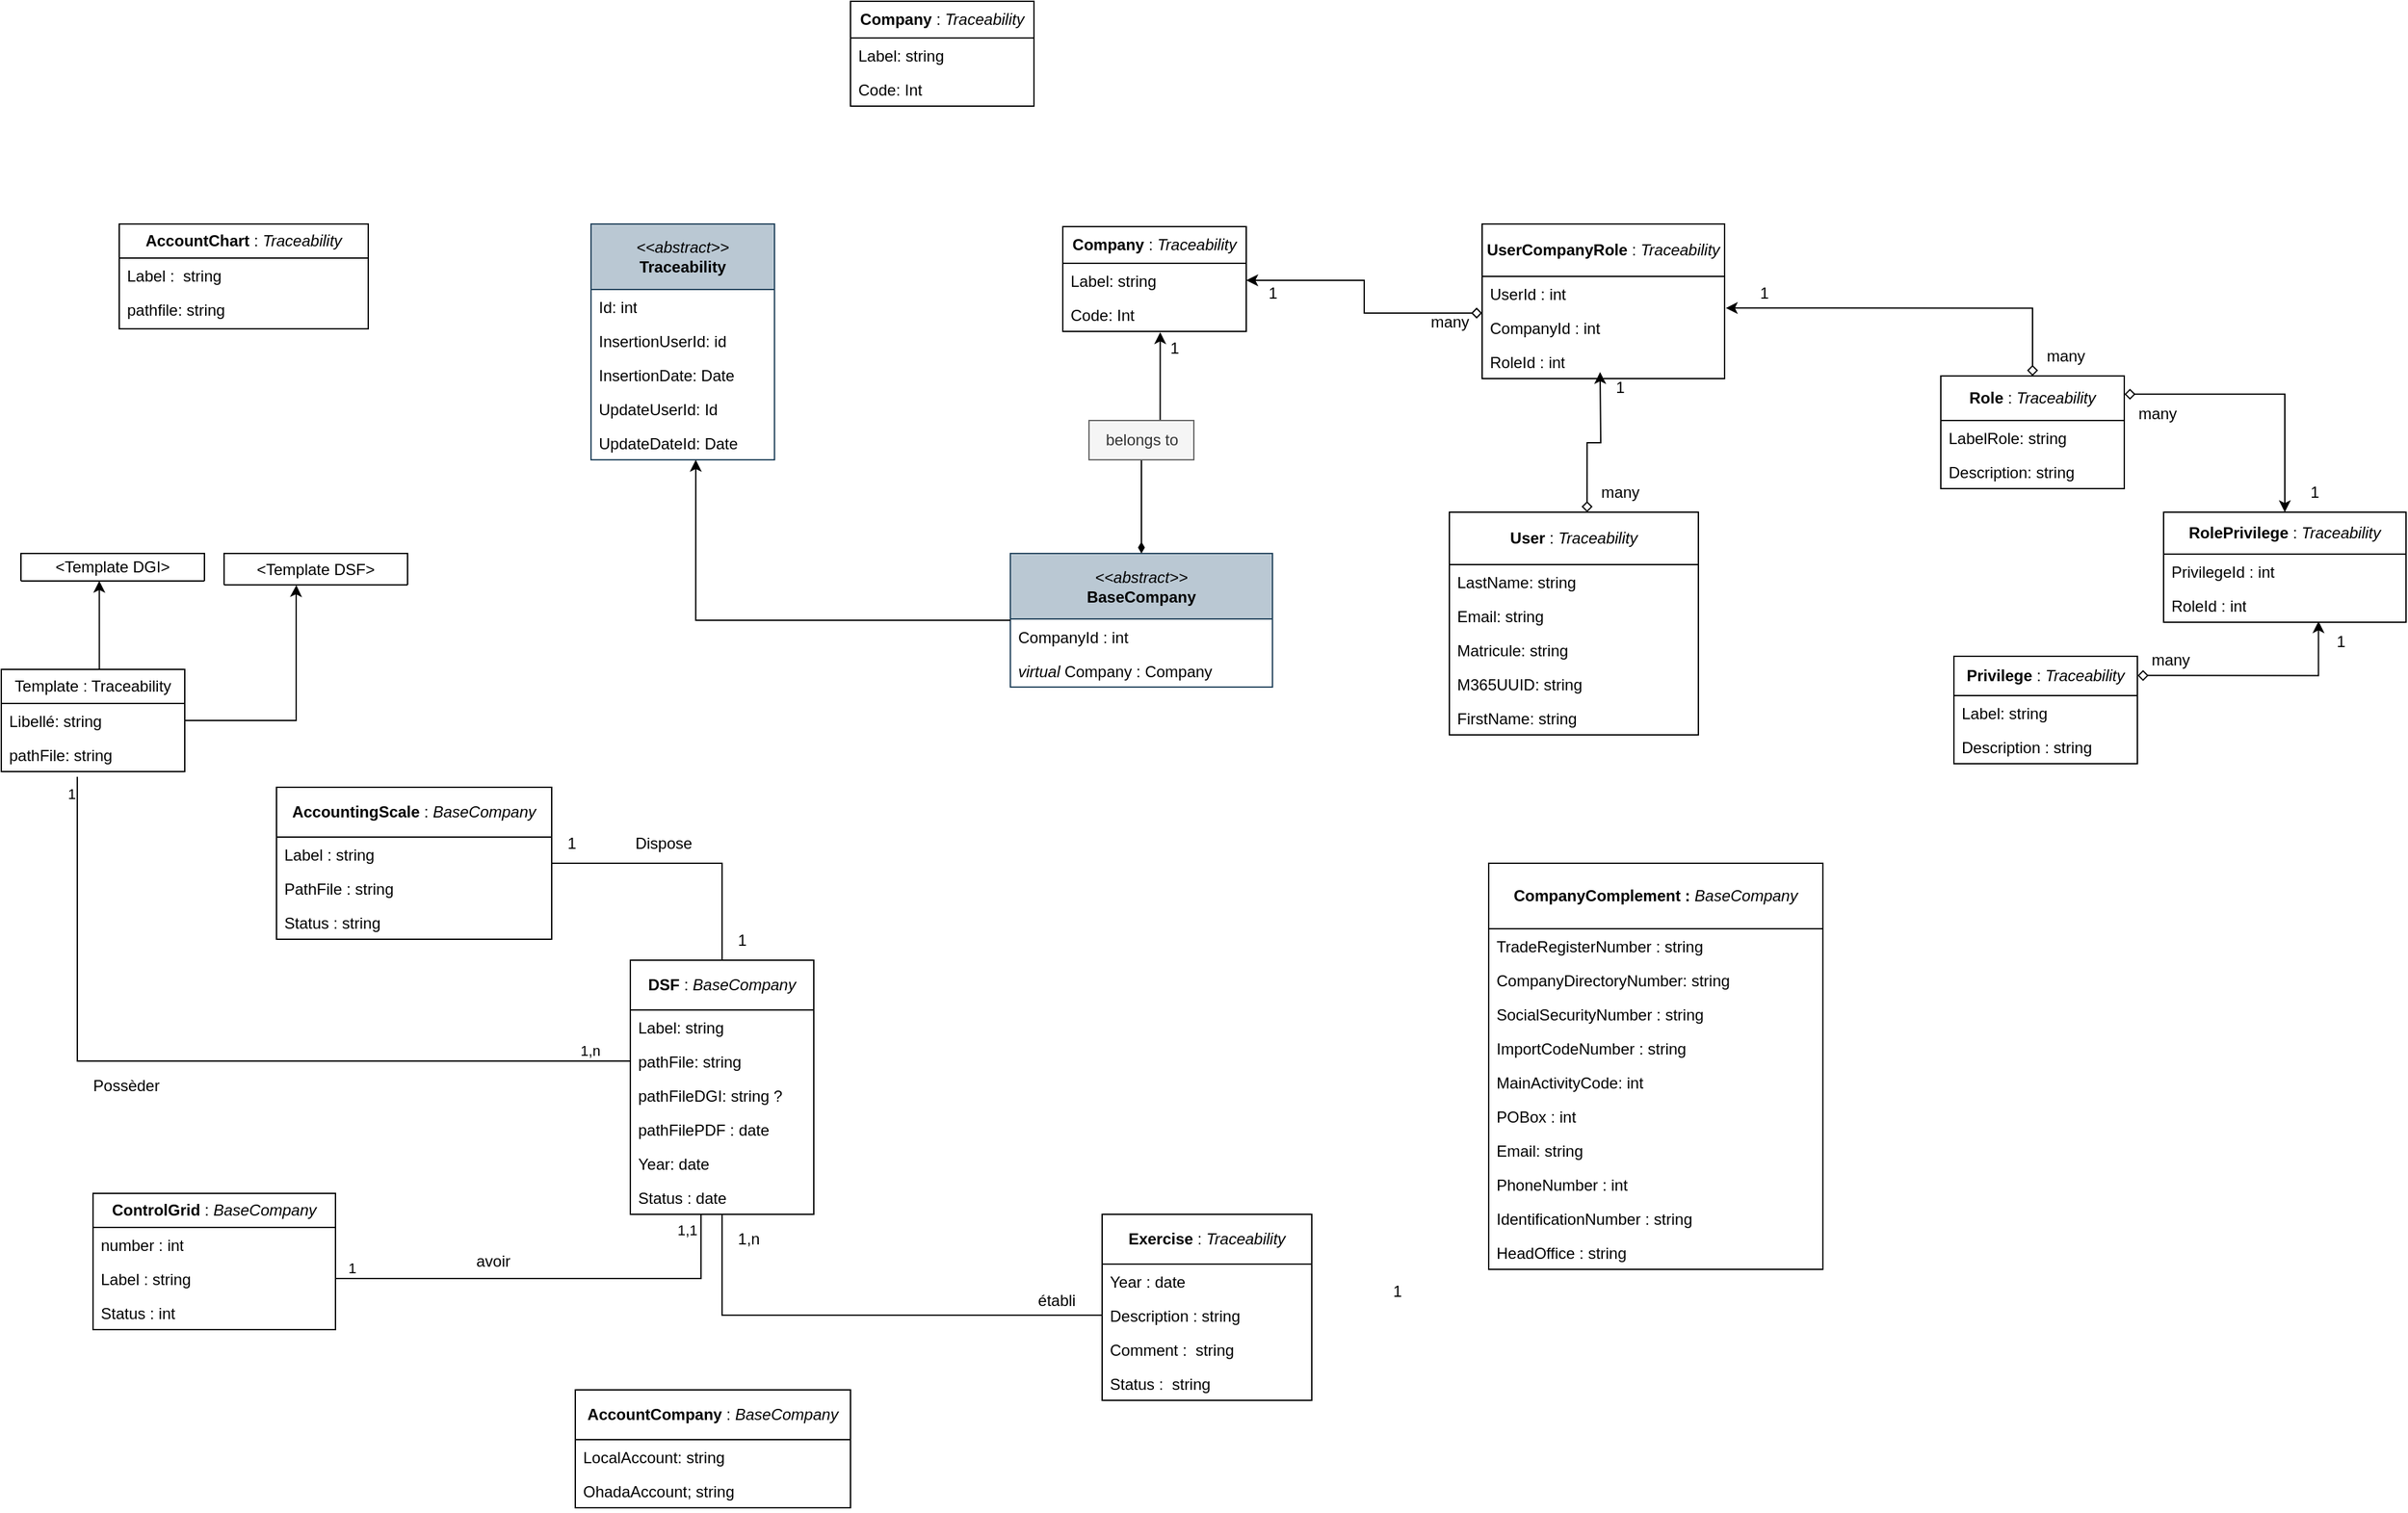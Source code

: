 <mxfile version="26.0.10" pages="5">
  <diagram name="Diagramme_classe" id="sAInUBp9SPaTB_44OAQI">
    <mxGraphModel dx="2299" dy="1906" grid="1" gridSize="10" guides="1" tooltips="1" connect="1" arrows="1" fold="1" page="1" pageScale="1" pageWidth="850" pageHeight="1100" math="0" shadow="0">
      <root>
        <mxCell id="Z375uEBu3RqQqHkyUfMS-0" />
        <mxCell id="Z375uEBu3RqQqHkyUfMS-1" parent="Z375uEBu3RqQqHkyUfMS-0" />
        <mxCell id="Z375uEBu3RqQqHkyUfMS-2" value="&lt;b&gt;User&lt;/b&gt; : &lt;i&gt;Traceability&lt;/i&gt;" style="swimlane;fontStyle=0;childLayout=stackLayout;horizontal=1;startSize=40;fillColor=none;horizontalStack=0;resizeParent=1;resizeParentMax=0;resizeLast=0;collapsible=1;marginBottom=0;whiteSpace=wrap;html=1;" parent="Z375uEBu3RqQqHkyUfMS-1" vertex="1">
          <mxGeometry x="295" y="60" width="190" height="170" as="geometry">
            <mxRectangle x="90" y="150" width="70" height="30" as="alternateBounds" />
          </mxGeometry>
        </mxCell>
        <mxCell id="Z375uEBu3RqQqHkyUfMS-3" value="LastName: string" style="text;strokeColor=none;fillColor=none;align=left;verticalAlign=top;spacingLeft=4;spacingRight=4;overflow=hidden;rotatable=0;points=[[0,0.5],[1,0.5]];portConstraint=eastwest;whiteSpace=wrap;html=1;" parent="Z375uEBu3RqQqHkyUfMS-2" vertex="1">
          <mxGeometry y="40" width="190" height="26" as="geometry" />
        </mxCell>
        <mxCell id="Z375uEBu3RqQqHkyUfMS-4" value="Email: string" style="text;strokeColor=none;fillColor=none;align=left;verticalAlign=top;spacingLeft=4;spacingRight=4;overflow=hidden;rotatable=0;points=[[0,0.5],[1,0.5]];portConstraint=eastwest;whiteSpace=wrap;html=1;" parent="Z375uEBu3RqQqHkyUfMS-2" vertex="1">
          <mxGeometry y="66" width="190" height="26" as="geometry" />
        </mxCell>
        <mxCell id="Z375uEBu3RqQqHkyUfMS-5" value="Matricule: string" style="text;strokeColor=none;fillColor=none;align=left;verticalAlign=top;spacingLeft=4;spacingRight=4;overflow=hidden;rotatable=0;points=[[0,0.5],[1,0.5]];portConstraint=eastwest;whiteSpace=wrap;html=1;" parent="Z375uEBu3RqQqHkyUfMS-2" vertex="1">
          <mxGeometry y="92" width="190" height="26" as="geometry" />
        </mxCell>
        <mxCell id="Z375uEBu3RqQqHkyUfMS-6" value="M365UUID: string" style="text;strokeColor=none;fillColor=none;align=left;verticalAlign=top;spacingLeft=4;spacingRight=4;overflow=hidden;rotatable=0;points=[[0,0.5],[1,0.5]];portConstraint=eastwest;whiteSpace=wrap;html=1;" parent="Z375uEBu3RqQqHkyUfMS-2" vertex="1">
          <mxGeometry y="118" width="190" height="26" as="geometry" />
        </mxCell>
        <mxCell id="Z375uEBu3RqQqHkyUfMS-7" value="FirstName: string" style="text;strokeColor=none;fillColor=none;align=left;verticalAlign=top;spacingLeft=4;spacingRight=4;overflow=hidden;rotatable=0;points=[[0,0.5],[1,0.5]];portConstraint=eastwest;whiteSpace=wrap;html=1;" parent="Z375uEBu3RqQqHkyUfMS-2" vertex="1">
          <mxGeometry y="144" width="190" height="26" as="geometry" />
        </mxCell>
        <mxCell id="Z375uEBu3RqQqHkyUfMS-8" value="&lt;b&gt;Company &lt;/b&gt;: &lt;i&gt;Traceability&lt;/i&gt;" style="swimlane;fontStyle=0;childLayout=stackLayout;horizontal=1;startSize=28;fillColor=none;horizontalStack=0;resizeParent=1;resizeParentMax=0;resizeLast=0;collapsible=1;marginBottom=0;whiteSpace=wrap;html=1;" parent="Z375uEBu3RqQqHkyUfMS-1" vertex="1">
          <mxGeometry y="-158" width="140" height="80" as="geometry" />
        </mxCell>
        <mxCell id="Z375uEBu3RqQqHkyUfMS-9" value="Label: string" style="text;strokeColor=none;fillColor=none;align=left;verticalAlign=top;spacingLeft=4;spacingRight=4;overflow=hidden;rotatable=0;points=[[0,0.5],[1,0.5]];portConstraint=eastwest;whiteSpace=wrap;html=1;" parent="Z375uEBu3RqQqHkyUfMS-8" vertex="1">
          <mxGeometry y="28" width="140" height="26" as="geometry" />
        </mxCell>
        <mxCell id="Z375uEBu3RqQqHkyUfMS-10" value="Code: Int" style="text;strokeColor=none;fillColor=none;align=left;verticalAlign=top;spacingLeft=4;spacingRight=4;overflow=hidden;rotatable=0;points=[[0,0.5],[1,0.5]];portConstraint=eastwest;whiteSpace=wrap;html=1;" parent="Z375uEBu3RqQqHkyUfMS-8" vertex="1">
          <mxGeometry y="54" width="140" height="26" as="geometry" />
        </mxCell>
        <mxCell id="Z375uEBu3RqQqHkyUfMS-11" value="&lt;b&gt;Role &lt;/b&gt;: &lt;i&gt;Traceability&lt;/i&gt;" style="swimlane;fontStyle=0;childLayout=stackLayout;horizontal=1;startSize=34;fillColor=none;horizontalStack=0;resizeParent=1;resizeParentMax=0;resizeLast=0;collapsible=1;marginBottom=0;whiteSpace=wrap;html=1;" parent="Z375uEBu3RqQqHkyUfMS-1" vertex="1">
          <mxGeometry x="670" y="-44" width="140" height="86" as="geometry" />
        </mxCell>
        <mxCell id="Z375uEBu3RqQqHkyUfMS-13" value="LabelRole: string" style="text;strokeColor=none;fillColor=none;align=left;verticalAlign=top;spacingLeft=4;spacingRight=4;overflow=hidden;rotatable=0;points=[[0,0.5],[1,0.5]];portConstraint=eastwest;whiteSpace=wrap;html=1;" parent="Z375uEBu3RqQqHkyUfMS-11" vertex="1">
          <mxGeometry y="34" width="140" height="26" as="geometry" />
        </mxCell>
        <mxCell id="Z375uEBu3RqQqHkyUfMS-14" value="Description: string" style="text;strokeColor=none;fillColor=none;align=left;verticalAlign=top;spacingLeft=4;spacingRight=4;overflow=hidden;rotatable=0;points=[[0,0.5],[1,0.5]];portConstraint=eastwest;whiteSpace=wrap;html=1;" parent="Z375uEBu3RqQqHkyUfMS-11" vertex="1">
          <mxGeometry y="60" width="140" height="26" as="geometry" />
        </mxCell>
        <mxCell id="Z375uEBu3RqQqHkyUfMS-15" value="&lt;b&gt;Privilege &lt;/b&gt;: &lt;i&gt;Traceability&lt;/i&gt;" style="swimlane;fontStyle=0;childLayout=stackLayout;horizontal=1;startSize=30;fillColor=none;horizontalStack=0;resizeParent=1;resizeParentMax=0;resizeLast=0;collapsible=1;marginBottom=0;whiteSpace=wrap;html=1;" parent="Z375uEBu3RqQqHkyUfMS-1" vertex="1">
          <mxGeometry x="680" y="170" width="140" height="82" as="geometry" />
        </mxCell>
        <mxCell id="Z375uEBu3RqQqHkyUfMS-17" value="Label: string" style="text;strokeColor=none;fillColor=none;align=left;verticalAlign=top;spacingLeft=4;spacingRight=4;overflow=hidden;rotatable=0;points=[[0,0.5],[1,0.5]];portConstraint=eastwest;whiteSpace=wrap;html=1;" parent="Z375uEBu3RqQqHkyUfMS-15" vertex="1">
          <mxGeometry y="30" width="140" height="26" as="geometry" />
        </mxCell>
        <mxCell id="Z375uEBu3RqQqHkyUfMS-18" value="Description : string" style="text;strokeColor=none;fillColor=none;align=left;verticalAlign=top;spacingLeft=4;spacingRight=4;overflow=hidden;rotatable=0;points=[[0,0.5],[1,0.5]];portConstraint=eastwest;whiteSpace=wrap;html=1;" parent="Z375uEBu3RqQqHkyUfMS-15" vertex="1">
          <mxGeometry y="56" width="140" height="26" as="geometry" />
        </mxCell>
        <mxCell id="L7PKeCUzlWMnQQc5L4rm-7" style="edgeStyle=orthogonalEdgeStyle;rounded=0;orthogonalLoop=1;jettySize=auto;html=1;entryX=0;entryY=0.5;entryDx=0;entryDy=0;endArrow=none;startFill=0;" parent="Z375uEBu3RqQqHkyUfMS-1" source="Z375uEBu3RqQqHkyUfMS-22" target="L7PKeCUzlWMnQQc5L4rm-4" edge="1">
          <mxGeometry relative="1" as="geometry" />
        </mxCell>
        <mxCell id="Z375uEBu3RqQqHkyUfMS-22" value="&lt;b&gt;DSF &lt;/b&gt;: &lt;i&gt;BaseCompany&lt;/i&gt;" style="swimlane;fontStyle=0;childLayout=stackLayout;horizontal=1;startSize=38;fillColor=none;horizontalStack=0;resizeParent=1;resizeParentMax=0;resizeLast=0;collapsible=1;marginBottom=0;whiteSpace=wrap;html=1;" parent="Z375uEBu3RqQqHkyUfMS-1" vertex="1">
          <mxGeometry x="-330" y="402" width="140" height="194" as="geometry" />
        </mxCell>
        <mxCell id="Z375uEBu3RqQqHkyUfMS-24" value="Label: string" style="text;strokeColor=none;fillColor=none;align=left;verticalAlign=top;spacingLeft=4;spacingRight=4;overflow=hidden;rotatable=0;points=[[0,0.5],[1,0.5]];portConstraint=eastwest;whiteSpace=wrap;html=1;" parent="Z375uEBu3RqQqHkyUfMS-22" vertex="1">
          <mxGeometry y="38" width="140" height="26" as="geometry" />
        </mxCell>
        <mxCell id="Z375uEBu3RqQqHkyUfMS-25" value="pathFile: string" style="text;strokeColor=none;fillColor=none;align=left;verticalAlign=top;spacingLeft=4;spacingRight=4;overflow=hidden;rotatable=0;points=[[0,0.5],[1,0.5]];portConstraint=eastwest;whiteSpace=wrap;html=1;" parent="Z375uEBu3RqQqHkyUfMS-22" vertex="1">
          <mxGeometry y="64" width="140" height="26" as="geometry" />
        </mxCell>
        <mxCell id="Z375uEBu3RqQqHkyUfMS-26" value="pathFileDGI: string ?" style="text;strokeColor=none;fillColor=none;align=left;verticalAlign=top;spacingLeft=4;spacingRight=4;overflow=hidden;rotatable=0;points=[[0,0.5],[1,0.5]];portConstraint=eastwest;whiteSpace=wrap;html=1;" parent="Z375uEBu3RqQqHkyUfMS-22" vertex="1">
          <mxGeometry y="90" width="140" height="26" as="geometry" />
        </mxCell>
        <mxCell id="Z375uEBu3RqQqHkyUfMS-28" value="pathFilePDF : date" style="text;strokeColor=none;fillColor=none;align=left;verticalAlign=top;spacingLeft=4;spacingRight=4;overflow=hidden;rotatable=0;points=[[0,0.5],[1,0.5]];portConstraint=eastwest;whiteSpace=wrap;html=1;" parent="Z375uEBu3RqQqHkyUfMS-22" vertex="1">
          <mxGeometry y="116" width="140" height="26" as="geometry" />
        </mxCell>
        <mxCell id="L7PKeCUzlWMnQQc5L4rm-0" value="Year: date" style="text;strokeColor=none;fillColor=none;align=left;verticalAlign=top;spacingLeft=4;spacingRight=4;overflow=hidden;rotatable=0;points=[[0,0.5],[1,0.5]];portConstraint=eastwest;whiteSpace=wrap;html=1;" parent="Z375uEBu3RqQqHkyUfMS-22" vertex="1">
          <mxGeometry y="142" width="140" height="26" as="geometry" />
        </mxCell>
        <mxCell id="qem_2TATjBy_XrHpphB_-0" value="Status : date" style="text;strokeColor=none;fillColor=none;align=left;verticalAlign=top;spacingLeft=4;spacingRight=4;overflow=hidden;rotatable=0;points=[[0,0.5],[1,0.5]];portConstraint=eastwest;whiteSpace=wrap;html=1;" parent="Z375uEBu3RqQqHkyUfMS-22" vertex="1">
          <mxGeometry y="168" width="140" height="26" as="geometry" />
        </mxCell>
        <mxCell id="Z375uEBu3RqQqHkyUfMS-29" value="&lt;b&gt;AccountCompany&lt;/b&gt; : &lt;i&gt;BaseCompany&lt;/i&gt;" style="swimlane;fontStyle=0;childLayout=stackLayout;horizontal=1;startSize=38;fillColor=none;horizontalStack=0;resizeParent=1;resizeParentMax=0;resizeLast=0;collapsible=1;marginBottom=0;whiteSpace=wrap;html=1;" parent="Z375uEBu3RqQqHkyUfMS-1" vertex="1">
          <mxGeometry x="-372" y="730" width="210" height="90" as="geometry" />
        </mxCell>
        <mxCell id="Z375uEBu3RqQqHkyUfMS-31" value="LocalAccount: string" style="text;strokeColor=none;fillColor=none;align=left;verticalAlign=top;spacingLeft=4;spacingRight=4;overflow=hidden;rotatable=0;points=[[0,0.5],[1,0.5]];portConstraint=eastwest;whiteSpace=wrap;html=1;" parent="Z375uEBu3RqQqHkyUfMS-29" vertex="1">
          <mxGeometry y="38" width="210" height="26" as="geometry" />
        </mxCell>
        <mxCell id="Z375uEBu3RqQqHkyUfMS-32" value="OhadaAccount; string" style="text;strokeColor=none;fillColor=none;align=left;verticalAlign=top;spacingLeft=4;spacingRight=4;overflow=hidden;rotatable=0;points=[[0,0.5],[1,0.5]];portConstraint=eastwest;whiteSpace=wrap;html=1;" parent="Z375uEBu3RqQqHkyUfMS-29" vertex="1">
          <mxGeometry y="64" width="210" height="26" as="geometry" />
        </mxCell>
        <mxCell id="Z375uEBu3RqQqHkyUfMS-33" value="&lt;b&gt;AccountChart &lt;/b&gt;: &lt;i&gt;Traceability&lt;/i&gt;" style="swimlane;fontStyle=0;childLayout=stackLayout;horizontal=1;startSize=26;fillColor=none;horizontalStack=0;resizeParent=1;resizeParentMax=0;resizeLast=0;collapsible=1;marginBottom=0;whiteSpace=wrap;html=1;" parent="Z375uEBu3RqQqHkyUfMS-1" vertex="1">
          <mxGeometry x="-720" y="-160" width="190" height="80" as="geometry" />
        </mxCell>
        <mxCell id="Z375uEBu3RqQqHkyUfMS-34" value="Label :&amp;nbsp; string" style="text;strokeColor=none;fillColor=none;align=left;verticalAlign=top;spacingLeft=4;spacingRight=4;overflow=hidden;rotatable=0;points=[[0,0.5],[1,0.5]];portConstraint=eastwest;whiteSpace=wrap;html=1;" parent="Z375uEBu3RqQqHkyUfMS-33" vertex="1">
          <mxGeometry y="26" width="190" height="26" as="geometry" />
        </mxCell>
        <mxCell id="Z375uEBu3RqQqHkyUfMS-35" value="pathfile: string" style="text;strokeColor=none;fillColor=none;align=left;verticalAlign=top;spacingLeft=4;spacingRight=4;overflow=hidden;rotatable=0;points=[[0,0.5],[1,0.5]];portConstraint=eastwest;whiteSpace=wrap;html=1;" parent="Z375uEBu3RqQqHkyUfMS-33" vertex="1">
          <mxGeometry y="52" width="190" height="28" as="geometry" />
        </mxCell>
        <mxCell id="Z375uEBu3RqQqHkyUfMS-56" style="edgeStyle=orthogonalEdgeStyle;rounded=0;orthogonalLoop=1;jettySize=auto;html=1;entryX=0.427;entryY=0.997;entryDx=0;entryDy=0;entryPerimeter=0;" parent="Z375uEBu3RqQqHkyUfMS-1" source="Z375uEBu3RqQqHkyUfMS-58" target="Z375uEBu3RqQqHkyUfMS-80" edge="1">
          <mxGeometry relative="1" as="geometry">
            <Array as="points">
              <mxPoint x="-735" y="160" />
            </Array>
          </mxGeometry>
        </mxCell>
        <mxCell id="Z375uEBu3RqQqHkyUfMS-57" style="edgeStyle=orthogonalEdgeStyle;rounded=0;orthogonalLoop=1;jettySize=auto;html=1;entryX=0.394;entryY=1.007;entryDx=0;entryDy=0;entryPerimeter=0;" parent="Z375uEBu3RqQqHkyUfMS-1" source="Z375uEBu3RqQqHkyUfMS-58" target="Z375uEBu3RqQqHkyUfMS-81" edge="1">
          <mxGeometry relative="1" as="geometry">
            <Array as="points">
              <mxPoint x="-585" y="219" />
              <mxPoint x="-585" y="121" />
            </Array>
          </mxGeometry>
        </mxCell>
        <mxCell id="Z375uEBu3RqQqHkyUfMS-58" value="Template : Traceability" style="swimlane;fontStyle=0;childLayout=stackLayout;horizontal=1;startSize=26;fillColor=none;horizontalStack=0;resizeParent=1;resizeParentMax=0;resizeLast=0;collapsible=1;marginBottom=0;whiteSpace=wrap;html=1;" parent="Z375uEBu3RqQqHkyUfMS-1" vertex="1">
          <mxGeometry x="-810" y="180" width="140" height="78" as="geometry" />
        </mxCell>
        <mxCell id="Z375uEBu3RqQqHkyUfMS-59" value="Libellé: string" style="text;strokeColor=none;fillColor=none;align=left;verticalAlign=top;spacingLeft=4;spacingRight=4;overflow=hidden;rotatable=0;points=[[0,0.5],[1,0.5]];portConstraint=eastwest;whiteSpace=wrap;html=1;" parent="Z375uEBu3RqQqHkyUfMS-58" vertex="1">
          <mxGeometry y="26" width="140" height="26" as="geometry" />
        </mxCell>
        <mxCell id="Z375uEBu3RqQqHkyUfMS-60" value="pathFile: string" style="text;strokeColor=none;fillColor=none;align=left;verticalAlign=top;spacingLeft=4;spacingRight=4;overflow=hidden;rotatable=0;points=[[0,0.5],[1,0.5]];portConstraint=eastwest;whiteSpace=wrap;html=1;" parent="Z375uEBu3RqQqHkyUfMS-58" vertex="1">
          <mxGeometry y="52" width="140" height="26" as="geometry" />
        </mxCell>
        <mxCell id="Z375uEBu3RqQqHkyUfMS-61" value="&lt;b&gt;ControlGrid&amp;nbsp;&lt;/b&gt;: &lt;i&gt;BaseCompany&lt;/i&gt;" style="swimlane;fontStyle=0;childLayout=stackLayout;horizontal=1;startSize=26;fillColor=none;horizontalStack=0;resizeParent=1;resizeParentMax=0;resizeLast=0;collapsible=1;marginBottom=0;whiteSpace=wrap;html=1;" parent="Z375uEBu3RqQqHkyUfMS-1" vertex="1">
          <mxGeometry x="-740" y="580" width="185" height="104" as="geometry" />
        </mxCell>
        <mxCell id="Z375uEBu3RqQqHkyUfMS-62" value="number : int" style="text;strokeColor=none;fillColor=none;align=left;verticalAlign=top;spacingLeft=4;spacingRight=4;overflow=hidden;rotatable=0;points=[[0,0.5],[1,0.5]];portConstraint=eastwest;whiteSpace=wrap;html=1;" parent="Z375uEBu3RqQqHkyUfMS-61" vertex="1">
          <mxGeometry y="26" width="185" height="26" as="geometry" />
        </mxCell>
        <mxCell id="Z375uEBu3RqQqHkyUfMS-63" value="Label : string" style="text;strokeColor=none;fillColor=none;align=left;verticalAlign=top;spacingLeft=4;spacingRight=4;overflow=hidden;rotatable=0;points=[[0,0.5],[1,0.5]];portConstraint=eastwest;whiteSpace=wrap;html=1;" parent="Z375uEBu3RqQqHkyUfMS-61" vertex="1">
          <mxGeometry y="52" width="185" height="26" as="geometry" />
        </mxCell>
        <mxCell id="Z375uEBu3RqQqHkyUfMS-64" value="Status : int" style="text;strokeColor=none;fillColor=none;align=left;verticalAlign=top;spacingLeft=4;spacingRight=4;overflow=hidden;rotatable=0;points=[[0,0.5],[1,0.5]];portConstraint=eastwest;whiteSpace=wrap;html=1;" parent="Z375uEBu3RqQqHkyUfMS-61" vertex="1">
          <mxGeometry y="78" width="185" height="26" as="geometry" />
        </mxCell>
        <mxCell id="Z375uEBu3RqQqHkyUfMS-65" value="" style="endArrow=none;html=1;edgeStyle=orthogonalEdgeStyle;rounded=0;entryX=1;entryY=0.5;entryDx=0;entryDy=0;exitX=0.385;exitY=1.009;exitDx=0;exitDy=0;exitPerimeter=0;" parent="Z375uEBu3RqQqHkyUfMS-1" source="qem_2TATjBy_XrHpphB_-0" target="Z375uEBu3RqQqHkyUfMS-63" edge="1">
          <mxGeometry relative="1" as="geometry">
            <mxPoint x="-276" y="600" as="sourcePoint" />
            <mxPoint x="-370" y="648.5" as="targetPoint" />
          </mxGeometry>
        </mxCell>
        <mxCell id="Z375uEBu3RqQqHkyUfMS-66" value="1,1" style="edgeLabel;resizable=0;html=1;align=left;verticalAlign=bottom;" parent="Z375uEBu3RqQqHkyUfMS-65" connectable="0" vertex="1">
          <mxGeometry x="-1" relative="1" as="geometry">
            <mxPoint x="-20" y="20" as="offset" />
          </mxGeometry>
        </mxCell>
        <mxCell id="Z375uEBu3RqQqHkyUfMS-67" value="1" style="edgeLabel;resizable=0;html=1;align=right;verticalAlign=bottom;" parent="Z375uEBu3RqQqHkyUfMS-65" connectable="0" vertex="1">
          <mxGeometry x="1" relative="1" as="geometry">
            <mxPoint x="16" as="offset" />
          </mxGeometry>
        </mxCell>
        <mxCell id="Z375uEBu3RqQqHkyUfMS-68" value="avoir" style="text;html=1;align=center;verticalAlign=middle;resizable=0;points=[];autosize=1;strokeColor=none;fillColor=none;" parent="Z375uEBu3RqQqHkyUfMS-1" vertex="1">
          <mxGeometry x="-460" y="617" width="50" height="30" as="geometry" />
        </mxCell>
        <mxCell id="Z375uEBu3RqQqHkyUfMS-69" value="" style="endArrow=none;html=1;edgeStyle=orthogonalEdgeStyle;rounded=0;exitX=0;exitY=0.5;exitDx=0;exitDy=0;entryX=0.414;entryY=1.156;entryDx=0;entryDy=0;entryPerimeter=0;" parent="Z375uEBu3RqQqHkyUfMS-1" source="Z375uEBu3RqQqHkyUfMS-25" target="Z375uEBu3RqQqHkyUfMS-60" edge="1">
          <mxGeometry relative="1" as="geometry">
            <mxPoint x="-795" y="446" as="sourcePoint" />
            <mxPoint x="-750" y="380" as="targetPoint" />
            <Array as="points">
              <mxPoint x="-752" y="479" />
            </Array>
          </mxGeometry>
        </mxCell>
        <mxCell id="Z375uEBu3RqQqHkyUfMS-70" value="1,n" style="edgeLabel;resizable=0;html=1;align=left;verticalAlign=bottom;" parent="Z375uEBu3RqQqHkyUfMS-69" connectable="0" vertex="1">
          <mxGeometry x="-1" relative="1" as="geometry">
            <mxPoint x="-40" as="offset" />
          </mxGeometry>
        </mxCell>
        <mxCell id="Z375uEBu3RqQqHkyUfMS-71" value="1" style="edgeLabel;resizable=0;html=1;align=right;verticalAlign=bottom;" parent="Z375uEBu3RqQqHkyUfMS-69" connectable="0" vertex="1">
          <mxGeometry x="1" relative="1" as="geometry">
            <mxPoint y="21" as="offset" />
          </mxGeometry>
        </mxCell>
        <mxCell id="Z375uEBu3RqQqHkyUfMS-72" value="Possèder" style="text;html=1;align=center;verticalAlign=middle;resizable=0;points=[];autosize=1;strokeColor=none;fillColor=none;" parent="Z375uEBu3RqQqHkyUfMS-1" vertex="1">
          <mxGeometry x="-750" y="483" width="70" height="30" as="geometry" />
        </mxCell>
        <mxCell id="Z375uEBu3RqQqHkyUfMS-80" value="&amp;lt;Template DGI&amp;gt;" style="swimlane;fontStyle=0;childLayout=stackLayout;horizontal=1;startSize=21;fillColor=none;horizontalStack=0;resizeParent=1;resizeParentMax=0;resizeLast=0;collapsible=1;marginBottom=0;whiteSpace=wrap;html=1;" parent="Z375uEBu3RqQqHkyUfMS-1" vertex="1">
          <mxGeometry x="-795" y="91.5" width="140" height="21" as="geometry" />
        </mxCell>
        <mxCell id="Z375uEBu3RqQqHkyUfMS-81" value="&amp;lt;Template DSF&amp;gt;" style="swimlane;fontStyle=0;childLayout=stackLayout;horizontal=1;startSize=26;fillColor=none;horizontalStack=0;resizeParent=1;resizeParentMax=0;resizeLast=0;collapsible=1;marginBottom=0;whiteSpace=wrap;html=1;" parent="Z375uEBu3RqQqHkyUfMS-1" vertex="1">
          <mxGeometry x="-640" y="91.5" width="140" height="24" as="geometry" />
        </mxCell>
        <mxCell id="Z375uEBu3RqQqHkyUfMS-82" value="&lt;div&gt;&lt;i&gt;&amp;lt;&amp;lt;abstract&amp;gt;&amp;gt;&lt;/i&gt;&lt;br&gt;&lt;/div&gt;&lt;b&gt;Traceability&lt;/b&gt;" style="swimlane;fontStyle=0;childLayout=stackLayout;horizontal=1;startSize=50;fillColor=#bac8d3;horizontalStack=0;resizeParent=1;resizeParentMax=0;resizeLast=0;collapsible=1;marginBottom=0;whiteSpace=wrap;html=1;strokeColor=#23445d;" parent="Z375uEBu3RqQqHkyUfMS-1" vertex="1">
          <mxGeometry x="-360" y="-160" width="140" height="180" as="geometry" />
        </mxCell>
        <mxCell id="Z375uEBu3RqQqHkyUfMS-83" value="Id: int" style="text;strokeColor=none;fillColor=none;align=left;verticalAlign=top;spacingLeft=4;spacingRight=4;overflow=hidden;rotatable=0;points=[[0,0.5],[1,0.5]];portConstraint=eastwest;whiteSpace=wrap;html=1;" parent="Z375uEBu3RqQqHkyUfMS-82" vertex="1">
          <mxGeometry y="50" width="140" height="26" as="geometry" />
        </mxCell>
        <mxCell id="Z375uEBu3RqQqHkyUfMS-84" value="InsertionUserId: id" style="text;strokeColor=none;fillColor=none;align=left;verticalAlign=top;spacingLeft=4;spacingRight=4;overflow=hidden;rotatable=0;points=[[0,0.5],[1,0.5]];portConstraint=eastwest;whiteSpace=wrap;html=1;" parent="Z375uEBu3RqQqHkyUfMS-82" vertex="1">
          <mxGeometry y="76" width="140" height="26" as="geometry" />
        </mxCell>
        <mxCell id="Z375uEBu3RqQqHkyUfMS-85" value="InsertionDate: Date" style="text;strokeColor=none;fillColor=none;align=left;verticalAlign=top;spacingLeft=4;spacingRight=4;overflow=hidden;rotatable=0;points=[[0,0.5],[1,0.5]];portConstraint=eastwest;whiteSpace=wrap;html=1;" parent="Z375uEBu3RqQqHkyUfMS-82" vertex="1">
          <mxGeometry y="102" width="140" height="26" as="geometry" />
        </mxCell>
        <mxCell id="Z375uEBu3RqQqHkyUfMS-86" value="UpdateUserId: Id" style="text;strokeColor=none;fillColor=none;align=left;verticalAlign=top;spacingLeft=4;spacingRight=4;overflow=hidden;rotatable=0;points=[[0,0.5],[1,0.5]];portConstraint=eastwest;whiteSpace=wrap;html=1;" parent="Z375uEBu3RqQqHkyUfMS-82" vertex="1">
          <mxGeometry y="128" width="140" height="26" as="geometry" />
        </mxCell>
        <mxCell id="Z375uEBu3RqQqHkyUfMS-87" value="UpdateDateId: Date" style="text;strokeColor=none;fillColor=none;align=left;verticalAlign=top;spacingLeft=4;spacingRight=4;overflow=hidden;rotatable=0;points=[[0,0.5],[1,0.5]];portConstraint=eastwest;whiteSpace=wrap;html=1;" parent="Z375uEBu3RqQqHkyUfMS-82" vertex="1">
          <mxGeometry y="154" width="140" height="26" as="geometry" />
        </mxCell>
        <mxCell id="Z375uEBu3RqQqHkyUfMS-90" value="&lt;b&gt;UserCompanyRole &lt;/b&gt;: &lt;i&gt;Traceability&lt;/i&gt;" style="swimlane;fontStyle=0;childLayout=stackLayout;horizontal=1;startSize=40;fillColor=none;horizontalStack=0;resizeParent=1;resizeParentMax=0;resizeLast=0;collapsible=1;marginBottom=0;whiteSpace=wrap;html=1;" parent="Z375uEBu3RqQqHkyUfMS-1" vertex="1">
          <mxGeometry x="320" y="-160" width="185" height="118" as="geometry">
            <mxRectangle x="90" y="150" width="70" height="30" as="alternateBounds" />
          </mxGeometry>
        </mxCell>
        <mxCell id="Z375uEBu3RqQqHkyUfMS-91" value="UserId : int" style="text;strokeColor=none;fillColor=none;align=left;verticalAlign=top;spacingLeft=4;spacingRight=4;overflow=hidden;rotatable=0;points=[[0,0.5],[1,0.5]];portConstraint=eastwest;whiteSpace=wrap;html=1;" parent="Z375uEBu3RqQqHkyUfMS-90" vertex="1">
          <mxGeometry y="40" width="185" height="26" as="geometry" />
        </mxCell>
        <mxCell id="Z375uEBu3RqQqHkyUfMS-92" value="CompanyId : int" style="text;strokeColor=none;fillColor=none;align=left;verticalAlign=top;spacingLeft=4;spacingRight=4;overflow=hidden;rotatable=0;points=[[0,0.5],[1,0.5]];portConstraint=eastwest;whiteSpace=wrap;html=1;" parent="Z375uEBu3RqQqHkyUfMS-90" vertex="1">
          <mxGeometry y="66" width="185" height="26" as="geometry" />
        </mxCell>
        <mxCell id="8WVjo0FWWdLkfjxtC6fj-0" value="RoleId : int" style="text;strokeColor=none;fillColor=none;align=left;verticalAlign=top;spacingLeft=4;spacingRight=4;overflow=hidden;rotatable=0;points=[[0,0.5],[1,0.5]];portConstraint=eastwest;whiteSpace=wrap;html=1;" parent="Z375uEBu3RqQqHkyUfMS-90" vertex="1">
          <mxGeometry y="92" width="185" height="26" as="geometry" />
        </mxCell>
        <mxCell id="HvjGk9HwD8lpXUWhIc-Q-1" value="&lt;div&gt;&lt;i&gt;&amp;lt;&amp;lt;abstract&amp;gt;&amp;gt;&lt;/i&gt;&lt;br&gt;&lt;/div&gt;&lt;b&gt;BaseCompany&lt;/b&gt;" style="swimlane;fontStyle=0;childLayout=stackLayout;horizontal=1;startSize=50;fillColor=#bac8d3;horizontalStack=0;resizeParent=1;resizeParentMax=0;resizeLast=0;collapsible=1;marginBottom=0;whiteSpace=wrap;html=1;strokeColor=#23445d;" parent="Z375uEBu3RqQqHkyUfMS-1" vertex="1">
          <mxGeometry x="-40" y="91.5" width="200" height="102" as="geometry" />
        </mxCell>
        <mxCell id="HvjGk9HwD8lpXUWhIc-Q-2" value="CompanyId : int" style="text;strokeColor=none;fillColor=none;align=left;verticalAlign=top;spacingLeft=4;spacingRight=4;overflow=hidden;rotatable=0;points=[[0,0.5],[1,0.5]];portConstraint=eastwest;whiteSpace=wrap;html=1;" parent="HvjGk9HwD8lpXUWhIc-Q-1" vertex="1">
          <mxGeometry y="50" width="200" height="26" as="geometry" />
        </mxCell>
        <mxCell id="HvjGk9HwD8lpXUWhIc-Q-3" value="&lt;i&gt;virtual &lt;/i&gt;Company : Company" style="text;strokeColor=none;fillColor=none;align=left;verticalAlign=top;spacingLeft=4;spacingRight=4;overflow=hidden;rotatable=0;points=[[0,0.5],[1,0.5]];portConstraint=eastwest;whiteSpace=wrap;html=1;" parent="HvjGk9HwD8lpXUWhIc-Q-1" vertex="1">
          <mxGeometry y="76" width="200" height="26" as="geometry" />
        </mxCell>
        <mxCell id="HvjGk9HwD8lpXUWhIc-Q-7" style="edgeStyle=orthogonalEdgeStyle;rounded=0;orthogonalLoop=1;jettySize=auto;html=1;exitX=0;exitY=0.5;exitDx=0;exitDy=0;entryX=0.571;entryY=1;entryDx=0;entryDy=0;entryPerimeter=0;" parent="Z375uEBu3RqQqHkyUfMS-1" source="HvjGk9HwD8lpXUWhIc-Q-1" target="Z375uEBu3RqQqHkyUfMS-87" edge="1">
          <mxGeometry relative="1" as="geometry" />
        </mxCell>
        <mxCell id="HvjGk9HwD8lpXUWhIc-Q-8" style="edgeStyle=orthogonalEdgeStyle;rounded=0;orthogonalLoop=1;jettySize=auto;html=1;entryX=0.531;entryY=1.023;entryDx=0;entryDy=0;entryPerimeter=0;startArrow=diamondThin;startFill=1;exitX=0.5;exitY=0;exitDx=0;exitDy=0;" parent="Z375uEBu3RqQqHkyUfMS-1" source="HvjGk9HwD8lpXUWhIc-Q-1" target="Z375uEBu3RqQqHkyUfMS-10" edge="1">
          <mxGeometry relative="1" as="geometry">
            <mxPoint x="30" y="140" as="sourcePoint" />
          </mxGeometry>
        </mxCell>
        <mxCell id="HvjGk9HwD8lpXUWhIc-Q-9" value="1" style="text;html=1;align=center;verticalAlign=middle;resizable=0;points=[];autosize=1;strokeColor=none;fillColor=none;" parent="Z375uEBu3RqQqHkyUfMS-1" vertex="1">
          <mxGeometry x="70" y="-80" width="30" height="30" as="geometry" />
        </mxCell>
        <mxCell id="HvjGk9HwD8lpXUWhIc-Q-10" value="belongs to" style="text;html=1;align=center;verticalAlign=middle;resizable=0;points=[];autosize=1;fillColor=#f5f5f5;fontColor=#333333;strokeColor=#666666;" parent="Z375uEBu3RqQqHkyUfMS-1" vertex="1">
          <mxGeometry x="20" y="-10" width="80" height="30" as="geometry" />
        </mxCell>
        <mxCell id="8WVjo0FWWdLkfjxtC6fj-1" style="edgeStyle=orthogonalEdgeStyle;rounded=0;orthogonalLoop=1;jettySize=auto;html=1;entryX=1;entryY=0.5;entryDx=0;entryDy=0;startArrow=diamond;startFill=0;exitX=0;exitY=0.077;exitDx=0;exitDy=0;exitPerimeter=0;" parent="Z375uEBu3RqQqHkyUfMS-1" source="Z375uEBu3RqQqHkyUfMS-92" target="Z375uEBu3RqQqHkyUfMS-9" edge="1">
          <mxGeometry relative="1" as="geometry">
            <mxPoint x="210" y="85" as="sourcePoint" />
            <mxPoint x="234" y="-150" as="targetPoint" />
          </mxGeometry>
        </mxCell>
        <mxCell id="8WVjo0FWWdLkfjxtC6fj-2" value="many" style="text;html=1;align=center;verticalAlign=middle;resizable=0;points=[];autosize=1;strokeColor=none;fillColor=none;" parent="Z375uEBu3RqQqHkyUfMS-1" vertex="1">
          <mxGeometry x="270" y="-100" width="50" height="30" as="geometry" />
        </mxCell>
        <mxCell id="8WVjo0FWWdLkfjxtC6fj-3" value="1" style="text;html=1;align=center;verticalAlign=middle;resizable=0;points=[];autosize=1;strokeColor=none;fillColor=none;" parent="Z375uEBu3RqQqHkyUfMS-1" vertex="1">
          <mxGeometry x="145" y="-122" width="30" height="30" as="geometry" />
        </mxCell>
        <mxCell id="8WVjo0FWWdLkfjxtC6fj-4" style="edgeStyle=orthogonalEdgeStyle;rounded=0;orthogonalLoop=1;jettySize=auto;html=1;entryX=1;entryY=0.5;entryDx=0;entryDy=0;startArrow=diamond;startFill=0;exitX=0.553;exitY=0;exitDx=0;exitDy=0;exitPerimeter=0;" parent="Z375uEBu3RqQqHkyUfMS-1" source="Z375uEBu3RqQqHkyUfMS-2" edge="1">
          <mxGeometry relative="1" as="geometry">
            <mxPoint x="590" y="-28" as="sourcePoint" />
            <mxPoint x="410" y="-47" as="targetPoint" />
          </mxGeometry>
        </mxCell>
        <mxCell id="8WVjo0FWWdLkfjxtC6fj-5" value="many" style="text;html=1;align=center;verticalAlign=middle;resizable=0;points=[];autosize=1;strokeColor=none;fillColor=none;" parent="Z375uEBu3RqQqHkyUfMS-1" vertex="1">
          <mxGeometry x="400" y="30" width="50" height="30" as="geometry" />
        </mxCell>
        <mxCell id="8WVjo0FWWdLkfjxtC6fj-6" value="1" style="text;html=1;align=center;verticalAlign=middle;resizable=0;points=[];autosize=1;strokeColor=none;fillColor=none;" parent="Z375uEBu3RqQqHkyUfMS-1" vertex="1">
          <mxGeometry x="410" y="-50" width="30" height="30" as="geometry" />
        </mxCell>
        <mxCell id="8WVjo0FWWdLkfjxtC6fj-10" style="edgeStyle=orthogonalEdgeStyle;rounded=0;orthogonalLoop=1;jettySize=auto;html=1;entryX=1.005;entryY=-0.071;entryDx=0;entryDy=0;startArrow=diamond;startFill=0;exitX=0.5;exitY=0;exitDx=0;exitDy=0;entryPerimeter=0;" parent="Z375uEBu3RqQqHkyUfMS-1" source="Z375uEBu3RqQqHkyUfMS-11" target="Z375uEBu3RqQqHkyUfMS-92" edge="1">
          <mxGeometry relative="1" as="geometry">
            <mxPoint x="550" y="10" as="sourcePoint" />
            <mxPoint x="560" y="-97" as="targetPoint" />
          </mxGeometry>
        </mxCell>
        <mxCell id="8WVjo0FWWdLkfjxtC6fj-11" value="many" style="text;html=1;align=center;verticalAlign=middle;resizable=0;points=[];autosize=1;strokeColor=none;fillColor=none;" parent="Z375uEBu3RqQqHkyUfMS-1" vertex="1">
          <mxGeometry x="740" y="-74" width="50" height="30" as="geometry" />
        </mxCell>
        <mxCell id="8WVjo0FWWdLkfjxtC6fj-12" value="1" style="text;html=1;align=center;verticalAlign=middle;resizable=0;points=[];autosize=1;strokeColor=none;fillColor=none;" parent="Z375uEBu3RqQqHkyUfMS-1" vertex="1">
          <mxGeometry x="520" y="-122" width="30" height="30" as="geometry" />
        </mxCell>
        <mxCell id="8WVjo0FWWdLkfjxtC6fj-13" value="&lt;b&gt;RolePrivilege&amp;nbsp;&lt;/b&gt;: &lt;i&gt;Traceability&lt;/i&gt;" style="swimlane;fontStyle=0;childLayout=stackLayout;horizontal=1;startSize=32;fillColor=none;horizontalStack=0;resizeParent=1;resizeParentMax=0;resizeLast=0;collapsible=1;marginBottom=0;whiteSpace=wrap;html=1;" parent="Z375uEBu3RqQqHkyUfMS-1" vertex="1">
          <mxGeometry x="840" y="60" width="185" height="84" as="geometry">
            <mxRectangle x="90" y="150" width="70" height="30" as="alternateBounds" />
          </mxGeometry>
        </mxCell>
        <mxCell id="8WVjo0FWWdLkfjxtC6fj-15" value="PrivilegeId : int" style="text;strokeColor=none;fillColor=none;align=left;verticalAlign=top;spacingLeft=4;spacingRight=4;overflow=hidden;rotatable=0;points=[[0,0.5],[1,0.5]];portConstraint=eastwest;whiteSpace=wrap;html=1;" parent="8WVjo0FWWdLkfjxtC6fj-13" vertex="1">
          <mxGeometry y="32" width="185" height="26" as="geometry" />
        </mxCell>
        <mxCell id="8WVjo0FWWdLkfjxtC6fj-16" value="RoleId : int" style="text;strokeColor=none;fillColor=none;align=left;verticalAlign=top;spacingLeft=4;spacingRight=4;overflow=hidden;rotatable=0;points=[[0,0.5],[1,0.5]];portConstraint=eastwest;whiteSpace=wrap;html=1;" parent="8WVjo0FWWdLkfjxtC6fj-13" vertex="1">
          <mxGeometry y="58" width="185" height="26" as="geometry" />
        </mxCell>
        <mxCell id="8WVjo0FWWdLkfjxtC6fj-18" style="edgeStyle=orthogonalEdgeStyle;rounded=0;orthogonalLoop=1;jettySize=auto;html=1;entryX=0.5;entryY=0;entryDx=0;entryDy=0;startArrow=diamond;startFill=0;exitX=1.001;exitY=0.162;exitDx=0;exitDy=0;exitPerimeter=0;" parent="Z375uEBu3RqQqHkyUfMS-1" source="Z375uEBu3RqQqHkyUfMS-11" target="8WVjo0FWWdLkfjxtC6fj-13" edge="1">
          <mxGeometry relative="1" as="geometry">
            <mxPoint x="840" y="40" as="sourcePoint" />
            <mxPoint x="850" y="-67" as="targetPoint" />
          </mxGeometry>
        </mxCell>
        <mxCell id="8WVjo0FWWdLkfjxtC6fj-19" value="many" style="text;html=1;align=center;verticalAlign=middle;resizable=0;points=[];autosize=1;strokeColor=none;fillColor=none;" parent="Z375uEBu3RqQqHkyUfMS-1" vertex="1">
          <mxGeometry x="810" y="-30" width="50" height="30" as="geometry" />
        </mxCell>
        <mxCell id="8WVjo0FWWdLkfjxtC6fj-20" value="1" style="text;html=1;align=center;verticalAlign=middle;resizable=0;points=[];autosize=1;strokeColor=none;fillColor=none;" parent="Z375uEBu3RqQqHkyUfMS-1" vertex="1">
          <mxGeometry x="940" y="30" width="30" height="30" as="geometry" />
        </mxCell>
        <mxCell id="8WVjo0FWWdLkfjxtC6fj-21" style="edgeStyle=orthogonalEdgeStyle;rounded=0;orthogonalLoop=1;jettySize=auto;html=1;startArrow=diamond;startFill=0;exitX=1.001;exitY=0.179;exitDx=0;exitDy=0;exitPerimeter=0;entryX=0.639;entryY=0.971;entryDx=0;entryDy=0;entryPerimeter=0;" parent="Z375uEBu3RqQqHkyUfMS-1" source="Z375uEBu3RqQqHkyUfMS-15" target="8WVjo0FWWdLkfjxtC6fj-16" edge="1">
          <mxGeometry relative="1" as="geometry">
            <mxPoint x="840" y="157" as="sourcePoint" />
            <mxPoint x="960" y="150" as="targetPoint" />
          </mxGeometry>
        </mxCell>
        <mxCell id="8WVjo0FWWdLkfjxtC6fj-22" value="many" style="text;html=1;align=center;verticalAlign=middle;resizable=0;points=[];autosize=1;strokeColor=none;fillColor=none;" parent="Z375uEBu3RqQqHkyUfMS-1" vertex="1">
          <mxGeometry x="820" y="158" width="50" height="30" as="geometry" />
        </mxCell>
        <mxCell id="8WVjo0FWWdLkfjxtC6fj-23" value="1" style="text;html=1;align=center;verticalAlign=middle;resizable=0;points=[];autosize=1;strokeColor=none;fillColor=none;" parent="Z375uEBu3RqQqHkyUfMS-1" vertex="1">
          <mxGeometry x="960" y="144" width="30" height="30" as="geometry" />
        </mxCell>
        <mxCell id="L7PKeCUzlWMnQQc5L4rm-2" value="&lt;b&gt;Exercise&amp;nbsp;&lt;/b&gt;: &lt;i&gt;Traceability&lt;/i&gt;" style="swimlane;fontStyle=0;childLayout=stackLayout;horizontal=1;startSize=38;fillColor=none;horizontalStack=0;resizeParent=1;resizeParentMax=0;resizeLast=0;collapsible=1;marginBottom=0;whiteSpace=wrap;html=1;" parent="Z375uEBu3RqQqHkyUfMS-1" vertex="1">
          <mxGeometry x="30" y="596" width="160" height="142" as="geometry" />
        </mxCell>
        <mxCell id="L7PKeCUzlWMnQQc5L4rm-3" value="Year : date" style="text;strokeColor=none;fillColor=none;align=left;verticalAlign=top;spacingLeft=4;spacingRight=4;overflow=hidden;rotatable=0;points=[[0,0.5],[1,0.5]];portConstraint=eastwest;whiteSpace=wrap;html=1;" parent="L7PKeCUzlWMnQQc5L4rm-2" vertex="1">
          <mxGeometry y="38" width="160" height="26" as="geometry" />
        </mxCell>
        <mxCell id="L7PKeCUzlWMnQQc5L4rm-4" value="Description : string" style="text;strokeColor=none;fillColor=none;align=left;verticalAlign=top;spacingLeft=4;spacingRight=4;overflow=hidden;rotatable=0;points=[[0,0.5],[1,0.5]];portConstraint=eastwest;whiteSpace=wrap;html=1;" parent="L7PKeCUzlWMnQQc5L4rm-2" vertex="1">
          <mxGeometry y="64" width="160" height="26" as="geometry" />
        </mxCell>
        <mxCell id="L7PKeCUzlWMnQQc5L4rm-5" value="Comment :&amp;nbsp; string" style="text;strokeColor=none;fillColor=none;align=left;verticalAlign=top;spacingLeft=4;spacingRight=4;overflow=hidden;rotatable=0;points=[[0,0.5],[1,0.5]];portConstraint=eastwest;whiteSpace=wrap;html=1;" parent="L7PKeCUzlWMnQQc5L4rm-2" vertex="1">
          <mxGeometry y="90" width="160" height="26" as="geometry" />
        </mxCell>
        <mxCell id="L7PKeCUzlWMnQQc5L4rm-6" value="Status :&amp;nbsp; string" style="text;strokeColor=none;fillColor=none;align=left;verticalAlign=top;spacingLeft=4;spacingRight=4;overflow=hidden;rotatable=0;points=[[0,0.5],[1,0.5]];portConstraint=eastwest;whiteSpace=wrap;html=1;" parent="L7PKeCUzlWMnQQc5L4rm-2" vertex="1">
          <mxGeometry y="116" width="160" height="26" as="geometry" />
        </mxCell>
        <mxCell id="L7PKeCUzlWMnQQc5L4rm-8" value="1" style="text;html=1;align=center;verticalAlign=middle;resizable=0;points=[];autosize=1;strokeColor=none;fillColor=none;" parent="Z375uEBu3RqQqHkyUfMS-1" vertex="1">
          <mxGeometry x="240" y="640" width="30" height="30" as="geometry" />
        </mxCell>
        <mxCell id="L7PKeCUzlWMnQQc5L4rm-9" value="1,n" style="text;html=1;align=center;verticalAlign=middle;resizable=0;points=[];autosize=1;strokeColor=none;fillColor=none;" parent="Z375uEBu3RqQqHkyUfMS-1" vertex="1">
          <mxGeometry x="-260" y="600" width="40" height="30" as="geometry" />
        </mxCell>
        <mxCell id="L7PKeCUzlWMnQQc5L4rm-10" value="établi" style="text;html=1;align=center;verticalAlign=middle;resizable=0;points=[];autosize=1;strokeColor=none;fillColor=none;" parent="Z375uEBu3RqQqHkyUfMS-1" vertex="1">
          <mxGeometry x="-30" y="647" width="50" height="30" as="geometry" />
        </mxCell>
        <mxCell id="yS5ELZq0_pykKk3T-5d_-0" value="&lt;b&gt;AccountingScale&amp;nbsp;&lt;/b&gt;: &lt;i&gt;BaseCompany&lt;/i&gt;" style="swimlane;fontStyle=0;childLayout=stackLayout;horizontal=1;startSize=38;fillColor=none;horizontalStack=0;resizeParent=1;resizeParentMax=0;resizeLast=0;collapsible=1;marginBottom=0;whiteSpace=wrap;html=1;" parent="Z375uEBu3RqQqHkyUfMS-1" vertex="1">
          <mxGeometry x="-600" y="270" width="210" height="116" as="geometry" />
        </mxCell>
        <mxCell id="yS5ELZq0_pykKk3T-5d_-1" value="Label : string" style="text;strokeColor=none;fillColor=none;align=left;verticalAlign=top;spacingLeft=4;spacingRight=4;overflow=hidden;rotatable=0;points=[[0,0.5],[1,0.5]];portConstraint=eastwest;whiteSpace=wrap;html=1;" parent="yS5ELZq0_pykKk3T-5d_-0" vertex="1">
          <mxGeometry y="38" width="210" height="26" as="geometry" />
        </mxCell>
        <mxCell id="yS5ELZq0_pykKk3T-5d_-3" value="PathFile : string" style="text;strokeColor=none;fillColor=none;align=left;verticalAlign=top;spacingLeft=4;spacingRight=4;overflow=hidden;rotatable=0;points=[[0,0.5],[1,0.5]];portConstraint=eastwest;whiteSpace=wrap;html=1;" parent="yS5ELZq0_pykKk3T-5d_-0" vertex="1">
          <mxGeometry y="64" width="210" height="26" as="geometry" />
        </mxCell>
        <mxCell id="yS5ELZq0_pykKk3T-5d_-2" value="Status : string" style="text;strokeColor=none;fillColor=none;align=left;verticalAlign=top;spacingLeft=4;spacingRight=4;overflow=hidden;rotatable=0;points=[[0,0.5],[1,0.5]];portConstraint=eastwest;whiteSpace=wrap;html=1;" parent="yS5ELZq0_pykKk3T-5d_-0" vertex="1">
          <mxGeometry y="90" width="210" height="26" as="geometry" />
        </mxCell>
        <mxCell id="yS5ELZq0_pykKk3T-5d_-4" style="edgeStyle=orthogonalEdgeStyle;rounded=0;orthogonalLoop=1;jettySize=auto;html=1;entryX=0.5;entryY=0;entryDx=0;entryDy=0;endArrow=none;startFill=0;" parent="Z375uEBu3RqQqHkyUfMS-1" source="yS5ELZq0_pykKk3T-5d_-0" target="Z375uEBu3RqQqHkyUfMS-22" edge="1">
          <mxGeometry relative="1" as="geometry" />
        </mxCell>
        <mxCell id="yS5ELZq0_pykKk3T-5d_-5" value="1" style="text;html=1;align=center;verticalAlign=middle;resizable=0;points=[];autosize=1;strokeColor=none;fillColor=none;" parent="Z375uEBu3RqQqHkyUfMS-1" vertex="1">
          <mxGeometry x="-260" y="372" width="30" height="30" as="geometry" />
        </mxCell>
        <mxCell id="yS5ELZq0_pykKk3T-5d_-6" value="1" style="text;html=1;align=center;verticalAlign=middle;resizable=0;points=[];autosize=1;strokeColor=none;fillColor=none;" parent="Z375uEBu3RqQqHkyUfMS-1" vertex="1">
          <mxGeometry x="-390" y="298" width="30" height="30" as="geometry" />
        </mxCell>
        <mxCell id="yS5ELZq0_pykKk3T-5d_-7" value="Dispose" style="text;html=1;align=center;verticalAlign=middle;resizable=0;points=[];autosize=1;strokeColor=none;fillColor=none;" parent="Z375uEBu3RqQqHkyUfMS-1" vertex="1">
          <mxGeometry x="-340" y="298" width="70" height="30" as="geometry" />
        </mxCell>
        <mxCell id="yS5ELZq0_pykKk3T-5d_-9" value="&lt;b&gt;Company &lt;/b&gt;: &lt;i&gt;Traceability&lt;/i&gt;" style="swimlane;fontStyle=0;childLayout=stackLayout;horizontal=1;startSize=28;fillColor=none;horizontalStack=0;resizeParent=1;resizeParentMax=0;resizeLast=0;collapsible=1;marginBottom=0;whiteSpace=wrap;html=1;" parent="Z375uEBu3RqQqHkyUfMS-1" vertex="1">
          <mxGeometry x="-162" y="-330" width="140" height="80" as="geometry" />
        </mxCell>
        <mxCell id="yS5ELZq0_pykKk3T-5d_-10" value="Label: string" style="text;strokeColor=none;fillColor=none;align=left;verticalAlign=top;spacingLeft=4;spacingRight=4;overflow=hidden;rotatable=0;points=[[0,0.5],[1,0.5]];portConstraint=eastwest;whiteSpace=wrap;html=1;" parent="yS5ELZq0_pykKk3T-5d_-9" vertex="1">
          <mxGeometry y="28" width="140" height="26" as="geometry" />
        </mxCell>
        <mxCell id="yS5ELZq0_pykKk3T-5d_-11" value="Code: Int" style="text;strokeColor=none;fillColor=none;align=left;verticalAlign=top;spacingLeft=4;spacingRight=4;overflow=hidden;rotatable=0;points=[[0,0.5],[1,0.5]];portConstraint=eastwest;whiteSpace=wrap;html=1;" parent="yS5ELZq0_pykKk3T-5d_-9" vertex="1">
          <mxGeometry y="54" width="140" height="26" as="geometry" />
        </mxCell>
        <mxCell id="7mPgyNoJt3XDk2JbSvPs-0" value="&lt;div&gt;&lt;b style=&quot;background-color: transparent; color: light-dark(rgb(0, 0, 0), rgb(255, 255, 255));&quot;&gt;CompanyComplement : &lt;/b&gt;&lt;span style=&quot;background-color: transparent; color: light-dark(rgb(0, 0, 0), rgb(255, 255, 255));&quot;&gt;&lt;i&gt;BaseCompany&lt;/i&gt;&lt;/span&gt;&lt;/div&gt;" style="swimlane;fontStyle=0;childLayout=stackLayout;horizontal=1;startSize=50;horizontalStack=0;resizeParent=1;resizeParentMax=0;resizeLast=0;collapsible=1;marginBottom=0;whiteSpace=wrap;html=1;fillColor=none;" vertex="1" parent="Z375uEBu3RqQqHkyUfMS-1">
          <mxGeometry x="325" y="328" width="255" height="310" as="geometry" />
        </mxCell>
        <mxCell id="7mPgyNoJt3XDk2JbSvPs-3" value="TradeRegisterNumber : string" style="text;strokeColor=none;fillColor=none;align=left;verticalAlign=top;spacingLeft=4;spacingRight=4;overflow=hidden;rotatable=0;points=[[0,0.5],[1,0.5]];portConstraint=eastwest;whiteSpace=wrap;html=1;" vertex="1" parent="7mPgyNoJt3XDk2JbSvPs-0">
          <mxGeometry y="50" width="255" height="26" as="geometry" />
        </mxCell>
        <mxCell id="7mPgyNoJt3XDk2JbSvPs-4" value="CompanyDirectoryNumber: string" style="text;strokeColor=none;fillColor=none;align=left;verticalAlign=top;spacingLeft=4;spacingRight=4;overflow=hidden;rotatable=0;points=[[0,0.5],[1,0.5]];portConstraint=eastwest;whiteSpace=wrap;html=1;" vertex="1" parent="7mPgyNoJt3XDk2JbSvPs-0">
          <mxGeometry y="76" width="255" height="26" as="geometry" />
        </mxCell>
        <mxCell id="7mPgyNoJt3XDk2JbSvPs-5" value="SocialSecurityNumber : string" style="text;strokeColor=none;fillColor=none;align=left;verticalAlign=top;spacingLeft=4;spacingRight=4;overflow=hidden;rotatable=0;points=[[0,0.5],[1,0.5]];portConstraint=eastwest;whiteSpace=wrap;html=1;" vertex="1" parent="7mPgyNoJt3XDk2JbSvPs-0">
          <mxGeometry y="102" width="255" height="26" as="geometry" />
        </mxCell>
        <mxCell id="7mPgyNoJt3XDk2JbSvPs-6" value="ImportCodeNumber : string" style="text;strokeColor=none;fillColor=none;align=left;verticalAlign=top;spacingLeft=4;spacingRight=4;overflow=hidden;rotatable=0;points=[[0,0.5],[1,0.5]];portConstraint=eastwest;whiteSpace=wrap;html=1;" vertex="1" parent="7mPgyNoJt3XDk2JbSvPs-0">
          <mxGeometry y="128" width="255" height="26" as="geometry" />
        </mxCell>
        <mxCell id="7mPgyNoJt3XDk2JbSvPs-7" value="MainActivityCode: int" style="text;strokeColor=none;fillColor=none;align=left;verticalAlign=top;spacingLeft=4;spacingRight=4;overflow=hidden;rotatable=0;points=[[0,0.5],[1,0.5]];portConstraint=eastwest;whiteSpace=wrap;html=1;" vertex="1" parent="7mPgyNoJt3XDk2JbSvPs-0">
          <mxGeometry y="154" width="255" height="26" as="geometry" />
        </mxCell>
        <mxCell id="7mPgyNoJt3XDk2JbSvPs-8" value="POBox : int" style="text;strokeColor=none;fillColor=none;align=left;verticalAlign=top;spacingLeft=4;spacingRight=4;overflow=hidden;rotatable=0;points=[[0,0.5],[1,0.5]];portConstraint=eastwest;whiteSpace=wrap;html=1;" vertex="1" parent="7mPgyNoJt3XDk2JbSvPs-0">
          <mxGeometry y="180" width="255" height="26" as="geometry" />
        </mxCell>
        <mxCell id="7mPgyNoJt3XDk2JbSvPs-9" value="Email: string" style="text;strokeColor=none;fillColor=none;align=left;verticalAlign=top;spacingLeft=4;spacingRight=4;overflow=hidden;rotatable=0;points=[[0,0.5],[1,0.5]];portConstraint=eastwest;whiteSpace=wrap;html=1;" vertex="1" parent="7mPgyNoJt3XDk2JbSvPs-0">
          <mxGeometry y="206" width="255" height="26" as="geometry" />
        </mxCell>
        <mxCell id="7mPgyNoJt3XDk2JbSvPs-10" value="PhoneNumber : int" style="text;strokeColor=none;fillColor=none;align=left;verticalAlign=top;spacingLeft=4;spacingRight=4;overflow=hidden;rotatable=0;points=[[0,0.5],[1,0.5]];portConstraint=eastwest;whiteSpace=wrap;html=1;" vertex="1" parent="7mPgyNoJt3XDk2JbSvPs-0">
          <mxGeometry y="232" width="255" height="26" as="geometry" />
        </mxCell>
        <mxCell id="7mPgyNoJt3XDk2JbSvPs-11" value="IdentificationNumber : string" style="text;strokeColor=none;fillColor=none;align=left;verticalAlign=top;spacingLeft=4;spacingRight=4;overflow=hidden;rotatable=0;points=[[0,0.5],[1,0.5]];portConstraint=eastwest;whiteSpace=wrap;html=1;" vertex="1" parent="7mPgyNoJt3XDk2JbSvPs-0">
          <mxGeometry y="258" width="255" height="26" as="geometry" />
        </mxCell>
        <mxCell id="7mPgyNoJt3XDk2JbSvPs-12" value="HeadOffice : string" style="text;strokeColor=none;fillColor=none;align=left;verticalAlign=top;spacingLeft=4;spacingRight=4;overflow=hidden;rotatable=0;points=[[0,0.5],[1,0.5]];portConstraint=eastwest;whiteSpace=wrap;html=1;" vertex="1" parent="7mPgyNoJt3XDk2JbSvPs-0">
          <mxGeometry y="284" width="255" height="26" as="geometry" />
        </mxCell>
      </root>
    </mxGraphModel>
  </diagram>
  <diagram id="Qf4idlKWJF_sixttktTd" name="Architecture_Auth_Azure_AD_Multi_Apps">
    <mxGraphModel grid="1" page="1" gridSize="10" guides="1" tooltips="1" connect="1" arrows="1" fold="1" pageScale="1" pageWidth="850" pageHeight="1100" math="0" shadow="0">
      <root>
        <mxCell id="0" />
        <mxCell id="1" parent="0" />
        <mxCell id="jclQQDMFsEUQar5XZO0B-2" value="" style="rounded=0;whiteSpace=wrap;html=1;fillColor=#dae8fc;strokeColor=#6c8ebf;shadow=1;glass=1;" parent="1" vertex="1">
          <mxGeometry x="30" y="220" width="200" height="440" as="geometry" />
        </mxCell>
        <mxCell id="jclQQDMFsEUQar5XZO0B-3" value="Côté Client" style="text;html=1;align=center;verticalAlign=middle;resizable=0;points=[];autosize=1;strokeColor=none;fillColor=none;fontStyle=0;fontSize=16;fontColor=light-dark(#7b6060, #ededed);" parent="1" vertex="1">
          <mxGeometry x="80" y="230" width="100" height="30" as="geometry" />
        </mxCell>
        <mxCell id="jclQQDMFsEUQar5XZO0B-4" value="App NextJS" style="rounded=0;whiteSpace=wrap;html=1;fillColor=#fff2cc;strokeColor=#d6b656;glass=1;fontStyle=1" parent="1" vertex="1">
          <mxGeometry x="70" y="410" width="120" height="50" as="geometry" />
        </mxCell>
        <mxCell id="jclQQDMFsEUQar5XZO0B-5" value="" style="rounded=0;whiteSpace=wrap;html=1;fillColor=#D4E1F5;strokeColor=none;shadow=1;glass=1;" parent="1" vertex="1">
          <mxGeometry x="386" y="220" width="510" height="150" as="geometry" />
        </mxCell>
        <mxCell id="jclQQDMFsEUQar5XZO0B-6" value="Côté Serveur" style="text;html=1;align=center;verticalAlign=middle;resizable=0;points=[];autosize=1;strokeColor=none;fillColor=none;fontStyle=0;fontSize=16;fontColor=light-dark(#926373, #ededed);" parent="1" vertex="1">
          <mxGeometry x="576" y="222" width="120" height="30" as="geometry" />
        </mxCell>
        <mxCell id="jclQQDMFsEUQar5XZO0B-9" value="" style="group" parent="1" vertex="1" connectable="0">
          <mxGeometry x="451" y="287" width="85" height="60" as="geometry" />
        </mxCell>
        <mxCell id="jclQQDMFsEUQar5XZO0B-7" value="&lt;b&gt;Main API&lt;/b&gt;" style="rounded=0;whiteSpace=wrap;html=1;fillColor=#ffe6cc;strokeColor=none;glass=1;" parent="jclQQDMFsEUQar5XZO0B-9" vertex="1">
          <mxGeometry width="85" height="30" as="geometry" />
        </mxCell>
        <mxCell id="jclQQDMFsEUQar5XZO0B-8" value="ASP .NET CORE" style="rounded=0;whiteSpace=wrap;html=1;fontSize=9;fillColor=none;strokeColor=none;" parent="jclQQDMFsEUQar5XZO0B-9" vertex="1">
          <mxGeometry y="30" width="85" height="30" as="geometry" />
        </mxCell>
        <mxCell id="jclQQDMFsEUQar5XZO0B-10" value="" style="group" parent="1" vertex="1" connectable="0">
          <mxGeometry x="786" y="275" width="85" height="60" as="geometry" />
        </mxCell>
        <mxCell id="jclQQDMFsEUQar5XZO0B-11" value="&lt;b&gt;Local API&lt;/b&gt;" style="rounded=0;whiteSpace=wrap;html=1;strokeColor=none;glass=1;fillColor=#ffe6cc;" parent="jclQQDMFsEUQar5XZO0B-10" vertex="1">
          <mxGeometry width="85" height="30" as="geometry" />
        </mxCell>
        <mxCell id="jclQQDMFsEUQar5XZO0B-12" value="ASP .NET CORE" style="rounded=0;whiteSpace=wrap;html=1;fontSize=9;fillColor=none;strokeColor=none;" parent="jclQQDMFsEUQar5XZO0B-10" vertex="1">
          <mxGeometry y="30" width="85" height="30" as="geometry" />
        </mxCell>
        <mxCell id="jclQQDMFsEUQar5XZO0B-13" value="" style="rounded=0;whiteSpace=wrap;html=1;fillColor=#dae8fc;strokeColor=#6c8ebf;shadow=1;glass=1;" parent="1" vertex="1">
          <mxGeometry x="540" y="420" width="590" height="240" as="geometry" />
        </mxCell>
        <mxCell id="jclQQDMFsEUQar5XZO0B-16" style="edgeStyle=orthogonalEdgeStyle;rounded=0;orthogonalLoop=1;jettySize=auto;html=1;exitX=1;exitY=0.75;exitDx=0;exitDy=0;entryX=0.5;entryY=0;entryDx=0;entryDy=0;" parent="1" source="jclQQDMFsEUQar5XZO0B-7" target="jclQQDMFsEUQar5XZO0B-11" edge="1">
          <mxGeometry relative="1" as="geometry" />
        </mxCell>
        <mxCell id="jclQQDMFsEUQar5XZO0B-17" value="Microsoft Entra ID" style="text;html=1;align=center;verticalAlign=middle;resizable=0;points=[];autosize=1;strokeColor=none;fillColor=none;fontStyle=0;fontSize=16;fontColor=light-dark(#928dcb, #ededed);" parent="1" vertex="1">
          <mxGeometry x="540" y="425" width="150" height="30" as="geometry" />
        </mxCell>
        <mxCell id="jclQQDMFsEUQar5XZO0B-18" value="&lt;b&gt;App Registration 3&lt;/b&gt;&lt;div&gt;pour API Locale&lt;/div&gt;" style="rounded=0;whiteSpace=wrap;html=1;flipV=1;fillColor=#d5e8d4;strokeColor=none;glass=1;" parent="1" vertex="1">
          <mxGeometry x="940" y="520" width="120" height="40" as="geometry" />
        </mxCell>
        <mxCell id="jclQQDMFsEUQar5XZO0B-21" value="&lt;b&gt;App Registration 2&lt;/b&gt;&lt;div&gt;pour API principale&lt;/div&gt;" style="rounded=0;whiteSpace=wrap;html=1;flipV=1;fillColor=#d5e8d4;strokeColor=none;glass=1;" parent="1" vertex="1">
          <mxGeometry x="800" y="460" width="120" height="40" as="geometry" />
        </mxCell>
        <mxCell id="jclQQDMFsEUQar5XZO0B-22" value="&lt;b&gt;App Registration 1&lt;/b&gt;&lt;div&gt;pour frontend NextJS&lt;/div&gt;" style="rounded=0;whiteSpace=wrap;html=1;flipV=1;fillColor=#d5e8d4;strokeColor=none;glass=1;" parent="1" vertex="1">
          <mxGeometry x="870" y="590" width="120" height="40" as="geometry" />
        </mxCell>
        <mxCell id="jclQQDMFsEUQar5XZO0B-24" style="edgeStyle=orthogonalEdgeStyle;rounded=0;orthogonalLoop=1;jettySize=auto;html=1;entryX=0;entryY=0.5;entryDx=0;entryDy=0;" parent="1" source="jclQQDMFsEUQar5XZO0B-23" target="jclQQDMFsEUQar5XZO0B-18" edge="1">
          <mxGeometry relative="1" as="geometry" />
        </mxCell>
        <mxCell id="jclQQDMFsEUQar5XZO0B-25" style="edgeStyle=orthogonalEdgeStyle;rounded=0;orthogonalLoop=1;jettySize=auto;html=1;" parent="1" source="jclQQDMFsEUQar5XZO0B-23" target="jclQQDMFsEUQar5XZO0B-21" edge="1">
          <mxGeometry relative="1" as="geometry" />
        </mxCell>
        <mxCell id="jclQQDMFsEUQar5XZO0B-26" style="edgeStyle=orthogonalEdgeStyle;rounded=0;orthogonalLoop=1;jettySize=auto;html=1;entryX=0;entryY=0.5;entryDx=0;entryDy=0;" parent="1" source="jclQQDMFsEUQar5XZO0B-23" target="jclQQDMFsEUQar5XZO0B-22" edge="1">
          <mxGeometry relative="1" as="geometry" />
        </mxCell>
        <mxCell id="jclQQDMFsEUQar5XZO0B-23" value="&lt;b&gt;MS Entra ID&lt;/b&gt;" style="rounded=0;whiteSpace=wrap;html=1;fillColor=#fff2cc;strokeColor=none;glass=1;" parent="1" vertex="1">
          <mxGeometry x="590" y="520" width="120" height="40" as="geometry" />
        </mxCell>
        <mxCell id="jclQQDMFsEUQar5XZO0B-29" value="" style="curved=1;endArrow=classic;html=1;rounded=0;exitX=0.5;exitY=1;exitDx=0;exitDy=0;entryX=0;entryY=0.75;entryDx=0;entryDy=0;" parent="1" source="jclQQDMFsEUQar5XZO0B-4" target="jclQQDMFsEUQar5XZO0B-22" edge="1">
          <mxGeometry width="50" height="50" relative="1" as="geometry">
            <mxPoint x="220" y="575" as="sourcePoint" />
            <mxPoint x="270" y="525" as="targetPoint" />
            <Array as="points">
              <mxPoint x="170" y="550" />
              <mxPoint x="340" y="640" />
              <mxPoint x="590" y="650" />
            </Array>
          </mxGeometry>
        </mxCell>
        <mxCell id="jclQQDMFsEUQar5XZO0B-31" value="&lt;b&gt;1. MSAL.js&lt;/b&gt;&lt;div&gt;&lt;i&gt;Authentification&lt;/i&gt;&lt;/div&gt;" style="text;html=1;align=center;verticalAlign=middle;whiteSpace=wrap;rounded=0;fillColor=#f9f7ed;strokeColor=none;" parent="1" vertex="1">
          <mxGeometry x="330" y="620" width="120" height="30" as="geometry" />
        </mxCell>
        <mxCell id="jclQQDMFsEUQar5XZO0B-36" value="" style="curved=1;endArrow=classic;html=1;rounded=0;exitX=0.5;exitY=0;exitDx=0;exitDy=0;entryX=0;entryY=0.5;entryDx=0;entryDy=0;" parent="1" source="jclQQDMFsEUQar5XZO0B-4" target="jclQQDMFsEUQar5XZO0B-7" edge="1">
          <mxGeometry width="50" height="50" relative="1" as="geometry">
            <mxPoint x="150" y="370" as="sourcePoint" />
            <mxPoint x="200" y="320" as="targetPoint" />
            <Array as="points">
              <mxPoint x="200" y="370" />
              <mxPoint x="150" y="320" />
            </Array>
          </mxGeometry>
        </mxCell>
        <mxCell id="jclQQDMFsEUQar5XZO0B-37" value="&lt;b&gt;2. Envoie du token en entête des requêttes&lt;/b&gt;" style="text;html=1;align=center;verticalAlign=middle;whiteSpace=wrap;rounded=0;fillColor=#f9f7ed;strokeColor=none;" parent="1" vertex="1">
          <mxGeometry x="250" y="290" width="120" height="30" as="geometry" />
        </mxCell>
        <mxCell id="jclQQDMFsEUQar5XZO0B-38" value="&lt;b&gt;4. token d&#39;accès&lt;/b&gt;" style="text;html=1;align=center;verticalAlign=middle;whiteSpace=wrap;rounded=0;fillColor=#f9f7ed;strokeColor=none;" parent="1" vertex="1">
          <mxGeometry x="576" y="270" width="120" height="30" as="geometry" />
        </mxCell>
        <mxCell id="jclQQDMFsEUQar5XZO0B-41" value="" style="curved=1;endArrow=classic;html=1;rounded=0;entryX=0.5;entryY=0;entryDx=0;entryDy=0;exitX=1.004;exitY=-0.086;exitDx=0;exitDy=0;exitPerimeter=0;" parent="1" source="jclQQDMFsEUQar5XZO0B-8" target="jclQQDMFsEUQar5XZO0B-21" edge="1">
          <mxGeometry width="50" height="50" relative="1" as="geometry">
            <mxPoint x="490" y="390" as="sourcePoint" />
            <mxPoint x="540" y="340" as="targetPoint" />
            <Array as="points">
              <mxPoint x="820" y="390" />
            </Array>
          </mxGeometry>
        </mxCell>
        <mxCell id="jclQQDMFsEUQar5XZO0B-43" value="" style="curved=1;endArrow=classic;html=1;rounded=0;entryX=0.5;entryY=0;entryDx=0;entryDy=0;" parent="1" target="jclQQDMFsEUQar5XZO0B-18" edge="1">
          <mxGeometry width="50" height="50" relative="1" as="geometry">
            <mxPoint x="870" y="290" as="sourcePoint" />
            <mxPoint x="1155" y="448" as="targetPoint" />
            <Array as="points">
              <mxPoint x="930" y="350" />
              <mxPoint x="940" y="410" />
            </Array>
          </mxGeometry>
        </mxCell>
        <mxCell id="jclQQDMFsEUQar5XZO0B-42" value="&lt;b&gt;5. valider le token&lt;/b&gt;" style="text;html=1;align=center;verticalAlign=middle;whiteSpace=wrap;rounded=0;fillColor=#f9f7ed;strokeColor=none;" parent="1" vertex="1">
          <mxGeometry x="800" y="380" width="170" height="30" as="geometry" />
        </mxCell>
      </root>
    </mxGraphModel>
  </diagram>
  <diagram id="_D9zNgDMvsMB3CaNKi-8" name="SD_Auth-Multi-Company">
    <mxGraphModel grid="1" page="1" gridSize="10" guides="1" tooltips="1" connect="1" arrows="1" fold="1" pageScale="1" pageWidth="850" pageHeight="1100" math="0" shadow="0">
      <root>
        <mxCell id="0" />
        <mxCell id="1" parent="0" />
        <mxCell id="G68ypNQKPUaKY41bFIFY-1" value="Utilisateur" style="shape=umlLifeline;perimeter=lifelinePerimeter;whiteSpace=wrap;html=1;container=1;dropTarget=0;collapsible=0;recursiveResize=0;outlineConnect=0;portConstraint=eastwest;newEdgeStyle={&quot;curved&quot;:0,&quot;rounded&quot;:0};" parent="1" vertex="1">
          <mxGeometry y="300" width="100" height="880" as="geometry" />
        </mxCell>
        <mxCell id="G68ypNQKPUaKY41bFIFY-2" value="MS Entra ID" style="shape=umlLifeline;perimeter=lifelinePerimeter;whiteSpace=wrap;html=1;container=1;dropTarget=0;collapsible=0;recursiveResize=0;outlineConnect=0;portConstraint=eastwest;newEdgeStyle={&quot;curved&quot;:0,&quot;rounded&quot;:0};" parent="1" vertex="1">
          <mxGeometry x="263" y="300" width="100" height="890" as="geometry" />
        </mxCell>
        <mxCell id="G68ypNQKPUaKY41bFIFY-17" value="" style="html=1;points=[[0,0,0,0,5],[0,1,0,0,-5],[1,0,0,0,5],[1,1,0,0,-5]];perimeter=orthogonalPerimeter;outlineConnect=0;targetShapes=umlLifeline;portConstraint=eastwest;newEdgeStyle={&quot;curved&quot;:0,&quot;rounded&quot;:0};" parent="G68ypNQKPUaKY41bFIFY-2" vertex="1">
          <mxGeometry x="47" y="110" width="10" height="60" as="geometry" />
        </mxCell>
        <mxCell id="G68ypNQKPUaKY41bFIFY-18" value="OAuth 2.0" style="html=1;align=left;spacingLeft=2;endArrow=block;rounded=0;edgeStyle=orthogonalEdgeStyle;curved=0;rounded=0;" parent="G68ypNQKPUaKY41bFIFY-2" source="G68ypNQKPUaKY41bFIFY-17" target="G68ypNQKPUaKY41bFIFY-17" edge="1">
          <mxGeometry relative="1" as="geometry">
            <mxPoint x="197" y="200" as="sourcePoint" />
            <Array as="points">
              <mxPoint x="77" y="120" />
              <mxPoint x="77" y="140" />
            </Array>
          </mxGeometry>
        </mxCell>
        <mxCell id="G68ypNQKPUaKY41bFIFY-3" value="Application FrontEnd" style="shape=umlLifeline;perimeter=lifelinePerimeter;whiteSpace=wrap;html=1;container=1;dropTarget=0;collapsible=0;recursiveResize=0;outlineConnect=0;portConstraint=eastwest;newEdgeStyle={&quot;curved&quot;:0,&quot;rounded&quot;:0};" parent="1" vertex="1">
          <mxGeometry x="525" y="300" width="100" height="880" as="geometry" />
        </mxCell>
        <mxCell id="G68ypNQKPUaKY41bFIFY-7" value="" style="html=1;points=[[0,0,0,0,5],[0,1,0,0,-5],[1,0,0,0,5],[1,1,0,0,-5]];perimeter=orthogonalPerimeter;outlineConnect=0;targetShapes=umlLifeline;portConstraint=eastwest;newEdgeStyle={&quot;curved&quot;:0,&quot;rounded&quot;:0};" parent="G68ypNQKPUaKY41bFIFY-3" vertex="1">
          <mxGeometry x="45" y="70" width="10" height="100" as="geometry" />
        </mxCell>
        <mxCell id="G68ypNQKPUaKY41bFIFY-21" value="" style="html=1;points=[[0,0,0,0,5],[0,1,0,0,-5],[1,0,0,0,5],[1,1,0,0,-5]];perimeter=orthogonalPerimeter;outlineConnect=0;targetShapes=umlLifeline;portConstraint=eastwest;newEdgeStyle={&quot;curved&quot;:0,&quot;rounded&quot;:0};" parent="G68ypNQKPUaKY41bFIFY-3" vertex="1">
          <mxGeometry x="45" y="190" width="10" height="90" as="geometry" />
        </mxCell>
        <mxCell id="G68ypNQKPUaKY41bFIFY-38" value="" style="html=1;points=[[0,0,0,0,5],[0,1,0,0,-5],[1,0,0,0,5],[1,1,0,0,-5]];perimeter=orthogonalPerimeter;outlineConnect=0;targetShapes=umlLifeline;portConstraint=eastwest;newEdgeStyle={&quot;curved&quot;:0,&quot;rounded&quot;:0};" parent="G68ypNQKPUaKY41bFIFY-3" vertex="1">
          <mxGeometry x="45" y="350" width="10" height="50" as="geometry" />
        </mxCell>
        <mxCell id="G68ypNQKPUaKY41bFIFY-55" value="" style="html=1;points=[[0,0,0,0,5],[0,1,0,0,-5],[1,0,0,0,5],[1,1,0,0,-5]];perimeter=orthogonalPerimeter;outlineConnect=0;targetShapes=umlLifeline;portConstraint=eastwest;newEdgeStyle={&quot;curved&quot;:0,&quot;rounded&quot;:0};" parent="G68ypNQKPUaKY41bFIFY-3" vertex="1">
          <mxGeometry x="45" y="570" width="10" height="70" as="geometry" />
        </mxCell>
        <mxCell id="G68ypNQKPUaKY41bFIFY-57" style="edgeStyle=orthogonalEdgeStyle;rounded=0;orthogonalLoop=1;jettySize=auto;html=1;curved=0;" parent="G68ypNQKPUaKY41bFIFY-3" source="G68ypNQKPUaKY41bFIFY-55" target="G68ypNQKPUaKY41bFIFY-55" edge="1">
          <mxGeometry relative="1" as="geometry">
            <Array as="points">
              <mxPoint x="75" y="580" />
              <mxPoint x="75" y="615" />
            </Array>
          </mxGeometry>
        </mxCell>
        <mxCell id="G68ypNQKPUaKY41bFIFY-4" value="API Backend" style="shape=umlLifeline;perimeter=lifelinePerimeter;whiteSpace=wrap;html=1;container=1;dropTarget=0;collapsible=0;recursiveResize=0;outlineConnect=0;portConstraint=eastwest;newEdgeStyle={&quot;curved&quot;:0,&quot;rounded&quot;:0};" parent="1" vertex="1">
          <mxGeometry x="788" y="300" width="100" height="880" as="geometry" />
        </mxCell>
        <mxCell id="G68ypNQKPUaKY41bFIFY-28" value="" style="html=1;points=[[0,0,0,0,5],[0,1,0,0,-5],[1,0,0,0,5],[1,1,0,0,-5]];perimeter=orthogonalPerimeter;outlineConnect=0;targetShapes=umlLifeline;portConstraint=eastwest;newEdgeStyle={&quot;curved&quot;:0,&quot;rounded&quot;:0};" parent="G68ypNQKPUaKY41bFIFY-4" vertex="1">
          <mxGeometry x="45" y="190" width="10" height="100" as="geometry" />
        </mxCell>
        <mxCell id="G68ypNQKPUaKY41bFIFY-5" value="Basse de données" style="shape=umlLifeline;perimeter=lifelinePerimeter;whiteSpace=wrap;html=1;container=1;dropTarget=0;collapsible=0;recursiveResize=0;outlineConnect=0;portConstraint=eastwest;newEdgeStyle={&quot;curved&quot;:0,&quot;rounded&quot;:0};" parent="1" vertex="1">
          <mxGeometry x="1050" y="300" width="100" height="870" as="geometry" />
        </mxCell>
        <mxCell id="G68ypNQKPUaKY41bFIFY-29" value="" style="html=1;points=[[0,0,0,0,5],[0,1,0,0,-5],[1,0,0,0,5],[1,1,0,0,-5]];perimeter=orthogonalPerimeter;outlineConnect=0;targetShapes=umlLifeline;portConstraint=eastwest;newEdgeStyle={&quot;curved&quot;:0,&quot;rounded&quot;:0};" parent="G68ypNQKPUaKY41bFIFY-5" vertex="1">
          <mxGeometry x="45" y="190" width="10" height="100" as="geometry" />
        </mxCell>
        <mxCell id="G68ypNQKPUaKY41bFIFY-8" value="" style="html=1;verticalAlign=bottom;labelBackgroundColor=none;endArrow=block;endFill=1;rounded=0;" parent="1" edge="1">
          <mxGeometry width="160" relative="1" as="geometry">
            <mxPoint x="50" y="374" as="sourcePoint" />
            <mxPoint x="574.5" y="374" as="targetPoint" />
          </mxGeometry>
        </mxCell>
        <mxCell id="G68ypNQKPUaKY41bFIFY-9" value="Accède de à l&#39;application" style="text;html=1;align=center;verticalAlign=middle;resizable=0;points=[];autosize=1;strokeColor=none;fillColor=none;" parent="1" vertex="1">
          <mxGeometry x="160" y="350" width="160" height="30" as="geometry" />
        </mxCell>
        <mxCell id="G68ypNQKPUaKY41bFIFY-12" style="edgeStyle=orthogonalEdgeStyle;rounded=0;orthogonalLoop=1;jettySize=auto;html=1;curved=0;" parent="1" source="G68ypNQKPUaKY41bFIFY-7" target="G68ypNQKPUaKY41bFIFY-2" edge="1">
          <mxGeometry relative="1" as="geometry">
            <Array as="points">
              <mxPoint x="410" y="410" />
              <mxPoint x="410" y="410" />
            </Array>
          </mxGeometry>
        </mxCell>
        <mxCell id="G68ypNQKPUaKY41bFIFY-13" value="Authentification automatique via email user" style="text;html=1;align=center;verticalAlign=middle;resizable=0;points=[];autosize=1;strokeColor=none;fillColor=none;" parent="1" vertex="1">
          <mxGeometry x="310" y="380" width="250" height="30" as="geometry" />
        </mxCell>
        <mxCell id="G68ypNQKPUaKY41bFIFY-19" style="edgeStyle=orthogonalEdgeStyle;rounded=0;orthogonalLoop=1;jettySize=auto;html=1;curved=0;entryX=0;entryY=1;entryDx=0;entryDy=-5;entryPerimeter=0;exitX=1;exitY=1;exitDx=0;exitDy=-5;exitPerimeter=0;" parent="1" source="G68ypNQKPUaKY41bFIFY-17" target="G68ypNQKPUaKY41bFIFY-7" edge="1">
          <mxGeometry relative="1" as="geometry">
            <Array as="points">
              <mxPoint x="570" y="465" />
            </Array>
          </mxGeometry>
        </mxCell>
        <mxCell id="G68ypNQKPUaKY41bFIFY-20" value="token + Information utilisateur" style="text;html=1;align=center;verticalAlign=middle;resizable=0;points=[];autosize=1;strokeColor=none;fillColor=none;" parent="1" vertex="1">
          <mxGeometry x="365" y="440" width="180" height="30" as="geometry" />
        </mxCell>
        <mxCell id="G68ypNQKPUaKY41bFIFY-22" style="edgeStyle=orthogonalEdgeStyle;rounded=0;orthogonalLoop=1;jettySize=auto;html=1;curved=0;entryX=1.003;entryY=1.033;entryDx=0;entryDy=0;entryPerimeter=0;" parent="1" source="G68ypNQKPUaKY41bFIFY-21" target="G68ypNQKPUaKY41bFIFY-24" edge="1">
          <mxGeometry relative="1" as="geometry">
            <Array as="points">
              <mxPoint x="831" y="500" />
            </Array>
          </mxGeometry>
        </mxCell>
        <mxCell id="G68ypNQKPUaKY41bFIFY-24" value="&lt;font style=&quot;font-size: 11px;&quot;&gt;Récupération du profil utilisateur (M635UUID)&lt;/font&gt;" style="text;html=1;align=center;verticalAlign=middle;resizable=0;points=[];autosize=1;strokeColor=none;fillColor=none;" parent="1" vertex="1">
          <mxGeometry x="580" y="470" width="250" height="30" as="geometry" />
        </mxCell>
        <mxCell id="G68ypNQKPUaKY41bFIFY-30" value="&lt;font style=&quot;font-size: 11px;&quot;&gt;Interroge la base de données&lt;/font&gt;" style="text;html=1;align=center;verticalAlign=middle;resizable=0;points=[];autosize=1;strokeColor=none;fillColor=none;" parent="1" vertex="1">
          <mxGeometry x="880" y="500" width="170" height="30" as="geometry" />
        </mxCell>
        <mxCell id="G68ypNQKPUaKY41bFIFY-32" style="edgeStyle=orthogonalEdgeStyle;rounded=0;orthogonalLoop=1;jettySize=auto;html=1;curved=0;" parent="1" edge="1">
          <mxGeometry relative="1" as="geometry">
            <mxPoint x="843.0" y="528" as="sourcePoint" />
            <mxPoint x="1095" y="528" as="targetPoint" />
          </mxGeometry>
        </mxCell>
        <mxCell id="G68ypNQKPUaKY41bFIFY-33" style="edgeStyle=orthogonalEdgeStyle;rounded=0;orthogonalLoop=1;jettySize=auto;html=1;curved=0;" parent="1" edge="1">
          <mxGeometry relative="1" as="geometry">
            <mxPoint x="1095" y="569" as="sourcePoint" />
            <mxPoint x="840" y="569" as="targetPoint" />
            <Array as="points">
              <mxPoint x="1040" y="569" />
              <mxPoint x="1040" y="569" />
            </Array>
          </mxGeometry>
        </mxCell>
        <mxCell id="G68ypNQKPUaKY41bFIFY-34" value="&lt;font style=&quot;font-size: 11px;&quot;&gt;Retourne données&lt;/font&gt;" style="text;html=1;align=center;verticalAlign=middle;resizable=0;points=[];autosize=1;strokeColor=none;fillColor=none;" parent="1" vertex="1">
          <mxGeometry x="918" y="538" width="110" height="30" as="geometry" />
        </mxCell>
        <mxCell id="G68ypNQKPUaKY41bFIFY-35" value="&lt;font style=&quot;font-size: 11px;&quot;&gt;Profil avec droits d&#39;accès (role, sociétés, etc&lt;/font&gt;" style="text;html=1;align=center;verticalAlign=middle;resizable=0;points=[];autosize=1;strokeColor=none;fillColor=none;" parent="1" vertex="1">
          <mxGeometry x="585" y="550" width="240" height="30" as="geometry" />
        </mxCell>
        <mxCell id="G68ypNQKPUaKY41bFIFY-37" style="edgeStyle=orthogonalEdgeStyle;rounded=0;orthogonalLoop=1;jettySize=auto;html=1;curved=0;" parent="1" edge="1">
          <mxGeometry relative="1" as="geometry">
            <mxPoint x="830" y="580" as="sourcePoint" />
            <mxPoint x="580" y="580" as="targetPoint" />
            <Array as="points">
              <mxPoint x="780" y="580" />
              <mxPoint x="780" y="580" />
            </Array>
          </mxGeometry>
        </mxCell>
        <mxCell id="G68ypNQKPUaKY41bFIFY-41" value="si non Admin" style="shape=umlFrame;whiteSpace=wrap;html=1;pointerEvents=0;width=160;height=30;" parent="1" vertex="1">
          <mxGeometry x="-10" y="600" width="1230" height="400" as="geometry" />
        </mxCell>
        <mxCell id="G68ypNQKPUaKY41bFIFY-42" style="edgeStyle=orthogonalEdgeStyle;rounded=0;orthogonalLoop=1;jettySize=auto;html=1;curved=0;" parent="1" source="G68ypNQKPUaKY41bFIFY-38" target="G68ypNQKPUaKY41bFIFY-1" edge="1">
          <mxGeometry relative="1" as="geometry">
            <Array as="points">
              <mxPoint x="460" y="680" />
              <mxPoint x="460" y="680" />
            </Array>
          </mxGeometry>
        </mxCell>
        <mxCell id="G68ypNQKPUaKY41bFIFY-43" value="Accès accordé pour la société en question" style="text;html=1;align=center;verticalAlign=middle;resizable=0;points=[];autosize=1;strokeColor=none;fillColor=none;" parent="1" vertex="1">
          <mxGeometry x="200" y="650" width="250" height="30" as="geometry" />
        </mxCell>
        <mxCell id="G68ypNQKPUaKY41bFIFY-44" value="a accès à une seul société" style="shape=umlFrame;whiteSpace=wrap;html=1;pointerEvents=0;width=160;height=20;" parent="1" vertex="1">
          <mxGeometry x="30" y="640" width="810" height="70" as="geometry" />
        </mxCell>
        <mxCell id="G68ypNQKPUaKY41bFIFY-45" value="" style="html=1;points=[[0,0,0,0,5],[0,1,0,0,-5],[1,0,0,0,5],[1,1,0,0,-5]];perimeter=orthogonalPerimeter;outlineConnect=0;targetShapes=umlLifeline;portConstraint=eastwest;newEdgeStyle={&quot;curved&quot;:0,&quot;rounded&quot;:0};" parent="1" vertex="1">
          <mxGeometry x="570" y="740" width="10" height="100" as="geometry" />
        </mxCell>
        <mxCell id="G68ypNQKPUaKY41bFIFY-46" style="edgeStyle=orthogonalEdgeStyle;rounded=0;orthogonalLoop=1;jettySize=auto;html=1;curved=0;" parent="1" edge="1">
          <mxGeometry relative="1" as="geometry">
            <mxPoint x="570" y="755" as="sourcePoint" />
            <mxPoint x="49" y="755" as="targetPoint" />
            <Array as="points">
              <mxPoint x="460" y="755" />
              <mxPoint x="460" y="755" />
            </Array>
          </mxGeometry>
        </mxCell>
        <mxCell id="G68ypNQKPUaKY41bFIFY-47" value="Demander à l&#39;utilisateur la société à laquelle il veut accéder" style="text;html=1;align=center;verticalAlign=middle;resizable=0;points=[];autosize=1;strokeColor=none;fillColor=none;" parent="1" vertex="1">
          <mxGeometry x="155" y="727" width="340" height="30" as="geometry" />
        </mxCell>
        <mxCell id="G68ypNQKPUaKY41bFIFY-48" style="edgeStyle=orthogonalEdgeStyle;rounded=0;orthogonalLoop=1;jettySize=auto;html=1;curved=0;entryX=0;entryY=1;entryDx=0;entryDy=-5;entryPerimeter=0;" parent="1" edge="1">
          <mxGeometry relative="1" as="geometry">
            <mxPoint x="49.167" y="790" as="sourcePoint" />
            <mxPoint x="570" y="790" as="targetPoint" />
            <Array as="points">
              <mxPoint x="110" y="790" />
              <mxPoint x="110" y="790" />
            </Array>
          </mxGeometry>
        </mxCell>
        <mxCell id="G68ypNQKPUaKY41bFIFY-49" value="Choix de la société" style="text;html=1;align=center;verticalAlign=middle;resizable=0;points=[];autosize=1;strokeColor=none;fillColor=none;" parent="1" vertex="1">
          <mxGeometry x="265" y="769" width="120" height="30" as="geometry" />
        </mxCell>
        <mxCell id="G68ypNQKPUaKY41bFIFY-50" style="edgeStyle=orthogonalEdgeStyle;rounded=0;orthogonalLoop=1;jettySize=auto;html=1;curved=0;" parent="1" edge="1">
          <mxGeometry relative="1" as="geometry">
            <mxPoint x="570" y="829" as="sourcePoint" />
            <mxPoint x="49" y="829" as="targetPoint" />
            <Array as="points">
              <mxPoint x="460" y="829" />
              <mxPoint x="460" y="829" />
            </Array>
          </mxGeometry>
        </mxCell>
        <mxCell id="G68ypNQKPUaKY41bFIFY-51" value="Accès accordé pour la société en question" style="text;html=1;align=center;verticalAlign=middle;resizable=0;points=[];autosize=1;strokeColor=none;fillColor=none;" parent="1" vertex="1">
          <mxGeometry x="200" y="799" width="250" height="30" as="geometry" />
        </mxCell>
        <mxCell id="G68ypNQKPUaKY41bFIFY-53" value="Au cours de son activité, il peut demander à accéder à une autre société" style="text;html=1;align=center;verticalAlign=middle;resizable=0;points=[];autosize=1;strokeColor=none;fillColor=none;" parent="1" vertex="1">
          <mxGeometry x="115" y="860" width="410" height="30" as="geometry" />
        </mxCell>
        <mxCell id="G68ypNQKPUaKY41bFIFY-54" style="edgeStyle=orthogonalEdgeStyle;rounded=0;orthogonalLoop=1;jettySize=auto;html=1;curved=0;entryX=0;entryY=1;entryDx=0;entryDy=-5;entryPerimeter=0;" parent="1" edge="1">
          <mxGeometry relative="1" as="geometry">
            <mxPoint x="49.167" y="890" as="sourcePoint" />
            <mxPoint x="570" y="890" as="targetPoint" />
            <Array as="points">
              <mxPoint x="110" y="890" />
              <mxPoint x="110" y="890" />
            </Array>
          </mxGeometry>
        </mxCell>
        <mxCell id="G68ypNQKPUaKY41bFIFY-58" value="Switch l&#39;utilisateur vers l&#39;autre société" style="text;html=1;align=center;verticalAlign=middle;resizable=0;points=[];autosize=1;strokeColor=none;fillColor=none;" parent="1" vertex="1">
          <mxGeometry x="585" y="880" width="220" height="30" as="geometry" />
        </mxCell>
        <mxCell id="G68ypNQKPUaKY41bFIFY-59" style="edgeStyle=orthogonalEdgeStyle;rounded=0;orthogonalLoop=1;jettySize=auto;html=1;curved=0;" parent="1" edge="1">
          <mxGeometry relative="1" as="geometry">
            <mxPoint x="570" y="930" as="sourcePoint" />
            <mxPoint x="49" y="930" as="targetPoint" />
            <Array as="points">
              <mxPoint x="460" y="930" />
              <mxPoint x="460" y="930" />
            </Array>
          </mxGeometry>
        </mxCell>
        <mxCell id="G68ypNQKPUaKY41bFIFY-60" value="Accès accordé pour la société en question" style="text;html=1;align=center;verticalAlign=middle;resizable=0;points=[];autosize=1;strokeColor=none;fillColor=none;" parent="1" vertex="1">
          <mxGeometry x="200" y="900" width="250" height="30" as="geometry" />
        </mxCell>
        <mxCell id="G68ypNQKPUaKY41bFIFY-61" value="Pour chaque demande du client, l&#39;identifiant de la société est envoyé pour les vérifications côté Backend" style="html=1;whiteSpace=wrap;" parent="1" vertex="1">
          <mxGeometry x="870" y="840" width="310" height="50" as="geometry" />
        </mxCell>
        <mxCell id="G68ypNQKPUaKY41bFIFY-62" value="si Admin" style="shape=umlFrame;whiteSpace=wrap;html=1;pointerEvents=0;width=160;height=30;" parent="1" vertex="1">
          <mxGeometry x="-10" y="1030" width="1230" height="160" as="geometry" />
        </mxCell>
        <mxCell id="G68ypNQKPUaKY41bFIFY-63" value="" style="html=1;points=[[0,0,0,0,5],[0,1,0,0,-5],[1,0,0,0,5],[1,1,0,0,-5]];perimeter=orthogonalPerimeter;outlineConnect=0;targetShapes=umlLifeline;portConstraint=eastwest;newEdgeStyle={&quot;curved&quot;:0,&quot;rounded&quot;:0};" parent="1" vertex="1">
          <mxGeometry x="570" y="1060" width="10" height="70" as="geometry" />
        </mxCell>
        <mxCell id="G68ypNQKPUaKY41bFIFY-64" style="edgeStyle=orthogonalEdgeStyle;rounded=0;orthogonalLoop=1;jettySize=auto;html=1;curved=0;" parent="1" edge="1">
          <mxGeometry relative="1" as="geometry">
            <mxPoint x="570" y="1098" as="sourcePoint" />
            <mxPoint x="49" y="1098" as="targetPoint" />
            <Array as="points">
              <mxPoint x="460" y="1098" />
              <mxPoint x="460" y="1098" />
            </Array>
          </mxGeometry>
        </mxCell>
        <mxCell id="G68ypNQKPUaKY41bFIFY-65" value="Accès à une autre interface ou il peut manipuler les données en rapport&amp;nbsp;&lt;div&gt;avec toutes les sociétés du Système&lt;/div&gt;" style="text;html=1;align=center;verticalAlign=middle;resizable=0;points=[];autosize=1;strokeColor=none;fillColor=none;" parent="1" vertex="1">
          <mxGeometry x="120" y="1061" width="410" height="40" as="geometry" />
        </mxCell>
      </root>
    </mxGraphModel>
  </diagram>
  <diagram name="Copy of SD_Auth-Multi-Company" id="SgYBozZpddlGV7S8q997">
    <mxGraphModel dx="4915" dy="1958" grid="1" gridSize="10" guides="1" tooltips="1" connect="1" arrows="1" fold="1" page="1" pageScale="1" pageWidth="850" pageHeight="1100" math="0" shadow="0">
      <root>
        <mxCell id="M57DeVq3OlQzC3RYz_jO-0" />
        <mxCell id="M57DeVq3OlQzC3RYz_jO-1" parent="M57DeVq3OlQzC3RYz_jO-0" />
        <mxCell id="M57DeVq3OlQzC3RYz_jO-2" value="Utilisateur" style="shape=umlLifeline;perimeter=lifelinePerimeter;whiteSpace=wrap;html=1;container=1;dropTarget=0;collapsible=0;recursiveResize=0;outlineConnect=0;portConstraint=eastwest;newEdgeStyle={&quot;curved&quot;:0,&quot;rounded&quot;:0};fillColor=#FFE6E2;" vertex="1" parent="M57DeVq3OlQzC3RYz_jO-1">
          <mxGeometry y="300" width="100" height="880" as="geometry" />
        </mxCell>
        <mxCell id="M57DeVq3OlQzC3RYz_jO-3" value="MS Entra ID" style="shape=umlLifeline;perimeter=lifelinePerimeter;whiteSpace=wrap;html=1;container=1;dropTarget=0;collapsible=0;recursiveResize=0;outlineConnect=0;portConstraint=eastwest;newEdgeStyle={&quot;curved&quot;:0,&quot;rounded&quot;:0};" vertex="1" parent="M57DeVq3OlQzC3RYz_jO-1">
          <mxGeometry x="263" y="300" width="100" height="890" as="geometry" />
        </mxCell>
        <mxCell id="M57DeVq3OlQzC3RYz_jO-4" value="" style="html=1;points=[[0,0,0,0,5],[0,1,0,0,-5],[1,0,0,0,5],[1,1,0,0,-5]];perimeter=orthogonalPerimeter;outlineConnect=0;targetShapes=umlLifeline;portConstraint=eastwest;newEdgeStyle={&quot;curved&quot;:0,&quot;rounded&quot;:0};" vertex="1" parent="M57DeVq3OlQzC3RYz_jO-3">
          <mxGeometry x="47" y="110" width="10" height="60" as="geometry" />
        </mxCell>
        <mxCell id="M57DeVq3OlQzC3RYz_jO-5" value="OAuth 2.0" style="html=1;align=left;spacingLeft=2;endArrow=block;rounded=0;edgeStyle=orthogonalEdgeStyle;curved=0;rounded=0;" edge="1" parent="M57DeVq3OlQzC3RYz_jO-3" source="M57DeVq3OlQzC3RYz_jO-4" target="M57DeVq3OlQzC3RYz_jO-4">
          <mxGeometry relative="1" as="geometry">
            <mxPoint x="197" y="200" as="sourcePoint" />
            <Array as="points">
              <mxPoint x="77" y="120" />
              <mxPoint x="77" y="140" />
            </Array>
          </mxGeometry>
        </mxCell>
        <mxCell id="M57DeVq3OlQzC3RYz_jO-6" value="Application FrontEnd" style="shape=umlLifeline;perimeter=lifelinePerimeter;whiteSpace=wrap;html=1;container=1;dropTarget=0;collapsible=0;recursiveResize=0;outlineConnect=0;portConstraint=eastwest;newEdgeStyle={&quot;curved&quot;:0,&quot;rounded&quot;:0};fillColor=#FFE6CC;" vertex="1" parent="M57DeVq3OlQzC3RYz_jO-1">
          <mxGeometry x="525" y="300" width="100" height="880" as="geometry" />
        </mxCell>
        <mxCell id="M57DeVq3OlQzC3RYz_jO-7" value="" style="html=1;points=[[0,0,0,0,5],[0,1,0,0,-5],[1,0,0,0,5],[1,1,0,0,-5]];perimeter=orthogonalPerimeter;outlineConnect=0;targetShapes=umlLifeline;portConstraint=eastwest;newEdgeStyle={&quot;curved&quot;:0,&quot;rounded&quot;:0};" vertex="1" parent="M57DeVq3OlQzC3RYz_jO-6">
          <mxGeometry x="45" y="70" width="10" height="100" as="geometry" />
        </mxCell>
        <mxCell id="M57DeVq3OlQzC3RYz_jO-8" value="" style="html=1;points=[[0,0,0,0,5],[0,1,0,0,-5],[1,0,0,0,5],[1,1,0,0,-5]];perimeter=orthogonalPerimeter;outlineConnect=0;targetShapes=umlLifeline;portConstraint=eastwest;newEdgeStyle={&quot;curved&quot;:0,&quot;rounded&quot;:0};" vertex="1" parent="M57DeVq3OlQzC3RYz_jO-6">
          <mxGeometry x="45" y="190" width="10" height="90" as="geometry" />
        </mxCell>
        <mxCell id="M57DeVq3OlQzC3RYz_jO-9" value="" style="html=1;points=[[0,0,0,0,5],[0,1,0,0,-5],[1,0,0,0,5],[1,1,0,0,-5]];perimeter=orthogonalPerimeter;outlineConnect=0;targetShapes=umlLifeline;portConstraint=eastwest;newEdgeStyle={&quot;curved&quot;:0,&quot;rounded&quot;:0};" vertex="1" parent="M57DeVq3OlQzC3RYz_jO-6">
          <mxGeometry x="45" y="350" width="10" height="50" as="geometry" />
        </mxCell>
        <mxCell id="M57DeVq3OlQzC3RYz_jO-10" value="" style="html=1;points=[[0,0,0,0,5],[0,1,0,0,-5],[1,0,0,0,5],[1,1,0,0,-5]];perimeter=orthogonalPerimeter;outlineConnect=0;targetShapes=umlLifeline;portConstraint=eastwest;newEdgeStyle={&quot;curved&quot;:0,&quot;rounded&quot;:0};" vertex="1" parent="M57DeVq3OlQzC3RYz_jO-6">
          <mxGeometry x="45" y="570" width="10" height="70" as="geometry" />
        </mxCell>
        <mxCell id="M57DeVq3OlQzC3RYz_jO-11" style="edgeStyle=orthogonalEdgeStyle;rounded=0;orthogonalLoop=1;jettySize=auto;html=1;curved=0;" edge="1" parent="M57DeVq3OlQzC3RYz_jO-6" source="M57DeVq3OlQzC3RYz_jO-10" target="M57DeVq3OlQzC3RYz_jO-10">
          <mxGeometry relative="1" as="geometry">
            <Array as="points">
              <mxPoint x="75" y="580" />
              <mxPoint x="75" y="615" />
            </Array>
          </mxGeometry>
        </mxCell>
        <mxCell id="M57DeVq3OlQzC3RYz_jO-12" value="API Backend" style="shape=umlLifeline;perimeter=lifelinePerimeter;whiteSpace=wrap;html=1;container=1;dropTarget=0;collapsible=0;recursiveResize=0;outlineConnect=0;portConstraint=eastwest;newEdgeStyle={&quot;curved&quot;:0,&quot;rounded&quot;:0};fillColor=#FFB570;" vertex="1" parent="M57DeVq3OlQzC3RYz_jO-1">
          <mxGeometry x="788" y="300" width="100" height="730" as="geometry" />
        </mxCell>
        <mxCell id="M57DeVq3OlQzC3RYz_jO-13" value="" style="html=1;points=[[0,0,0,0,5],[0,1,0,0,-5],[1,0,0,0,5],[1,1,0,0,-5]];perimeter=orthogonalPerimeter;outlineConnect=0;targetShapes=umlLifeline;portConstraint=eastwest;newEdgeStyle={&quot;curved&quot;:0,&quot;rounded&quot;:0};" vertex="1" parent="M57DeVq3OlQzC3RYz_jO-12">
          <mxGeometry x="45" y="190" width="10" height="100" as="geometry" />
        </mxCell>
        <mxCell id="M57DeVq3OlQzC3RYz_jO-14" value="Basse de données" style="shape=umlLifeline;perimeter=lifelinePerimeter;whiteSpace=wrap;html=1;container=1;dropTarget=0;collapsible=0;recursiveResize=0;outlineConnect=0;portConstraint=eastwest;newEdgeStyle={&quot;curved&quot;:0,&quot;rounded&quot;:0};fillColor=#EA6B66;" vertex="1" parent="M57DeVq3OlQzC3RYz_jO-1">
          <mxGeometry x="1050" y="300" width="100" height="730" as="geometry" />
        </mxCell>
        <mxCell id="M57DeVq3OlQzC3RYz_jO-15" value="" style="html=1;points=[[0,0,0,0,5],[0,1,0,0,-5],[1,0,0,0,5],[1,1,0,0,-5]];perimeter=orthogonalPerimeter;outlineConnect=0;targetShapes=umlLifeline;portConstraint=eastwest;newEdgeStyle={&quot;curved&quot;:0,&quot;rounded&quot;:0};" vertex="1" parent="M57DeVq3OlQzC3RYz_jO-14">
          <mxGeometry x="45" y="190" width="10" height="100" as="geometry" />
        </mxCell>
        <mxCell id="M57DeVq3OlQzC3RYz_jO-16" value="" style="html=1;verticalAlign=bottom;labelBackgroundColor=none;endArrow=block;endFill=1;rounded=0;" edge="1" parent="M57DeVq3OlQzC3RYz_jO-1">
          <mxGeometry width="160" relative="1" as="geometry">
            <mxPoint x="50" y="374" as="sourcePoint" />
            <mxPoint x="574.5" y="374" as="targetPoint" />
          </mxGeometry>
        </mxCell>
        <mxCell id="M57DeVq3OlQzC3RYz_jO-17" value="Accède de à l&#39;application" style="text;html=1;align=center;verticalAlign=middle;resizable=0;points=[];autosize=1;strokeColor=none;fillColor=none;" vertex="1" parent="M57DeVq3OlQzC3RYz_jO-1">
          <mxGeometry x="160" y="350" width="160" height="30" as="geometry" />
        </mxCell>
        <mxCell id="M57DeVq3OlQzC3RYz_jO-18" style="edgeStyle=orthogonalEdgeStyle;rounded=0;orthogonalLoop=1;jettySize=auto;html=1;curved=0;" edge="1" parent="M57DeVq3OlQzC3RYz_jO-1" source="M57DeVq3OlQzC3RYz_jO-7" target="M57DeVq3OlQzC3RYz_jO-3">
          <mxGeometry relative="1" as="geometry">
            <Array as="points">
              <mxPoint x="410" y="410" />
              <mxPoint x="410" y="410" />
            </Array>
          </mxGeometry>
        </mxCell>
        <mxCell id="M57DeVq3OlQzC3RYz_jO-19" value="Authentification automatique via email user" style="text;html=1;align=center;verticalAlign=middle;resizable=0;points=[];autosize=1;strokeColor=none;fillColor=none;" vertex="1" parent="M57DeVq3OlQzC3RYz_jO-1">
          <mxGeometry x="310" y="380" width="250" height="30" as="geometry" />
        </mxCell>
        <mxCell id="M57DeVq3OlQzC3RYz_jO-20" style="edgeStyle=orthogonalEdgeStyle;rounded=0;orthogonalLoop=1;jettySize=auto;html=1;curved=0;entryX=0;entryY=1;entryDx=0;entryDy=-5;entryPerimeter=0;exitX=1;exitY=1;exitDx=0;exitDy=-5;exitPerimeter=0;" edge="1" parent="M57DeVq3OlQzC3RYz_jO-1" source="M57DeVq3OlQzC3RYz_jO-4" target="M57DeVq3OlQzC3RYz_jO-7">
          <mxGeometry relative="1" as="geometry">
            <Array as="points">
              <mxPoint x="570" y="465" />
            </Array>
          </mxGeometry>
        </mxCell>
        <mxCell id="M57DeVq3OlQzC3RYz_jO-21" value="token + Information utilisateur" style="text;html=1;align=center;verticalAlign=middle;resizable=0;points=[];autosize=1;strokeColor=none;fillColor=none;" vertex="1" parent="M57DeVq3OlQzC3RYz_jO-1">
          <mxGeometry x="365" y="440" width="180" height="30" as="geometry" />
        </mxCell>
        <mxCell id="M57DeVq3OlQzC3RYz_jO-22" style="edgeStyle=orthogonalEdgeStyle;rounded=0;orthogonalLoop=1;jettySize=auto;html=1;curved=0;entryX=1.003;entryY=1.033;entryDx=0;entryDy=0;entryPerimeter=0;" edge="1" parent="M57DeVq3OlQzC3RYz_jO-1" source="M57DeVq3OlQzC3RYz_jO-8" target="M57DeVq3OlQzC3RYz_jO-23">
          <mxGeometry relative="1" as="geometry">
            <Array as="points">
              <mxPoint x="831" y="500" />
            </Array>
          </mxGeometry>
        </mxCell>
        <mxCell id="M57DeVq3OlQzC3RYz_jO-23" value="&lt;font style=&quot;font-size: 11px;&quot;&gt;Récupération du profil utilisateur (M635UUID)&lt;/font&gt;" style="text;html=1;align=center;verticalAlign=middle;resizable=0;points=[];autosize=1;strokeColor=none;fillColor=none;" vertex="1" parent="M57DeVq3OlQzC3RYz_jO-1">
          <mxGeometry x="580" y="470" width="250" height="30" as="geometry" />
        </mxCell>
        <mxCell id="M57DeVq3OlQzC3RYz_jO-24" value="&lt;font style=&quot;font-size: 11px;&quot;&gt;Interroge la base de données&lt;/font&gt;" style="text;html=1;align=center;verticalAlign=middle;resizable=0;points=[];autosize=1;strokeColor=none;fillColor=none;" vertex="1" parent="M57DeVq3OlQzC3RYz_jO-1">
          <mxGeometry x="880" y="500" width="170" height="30" as="geometry" />
        </mxCell>
        <mxCell id="M57DeVq3OlQzC3RYz_jO-25" style="edgeStyle=orthogonalEdgeStyle;rounded=0;orthogonalLoop=1;jettySize=auto;html=1;curved=0;" edge="1" parent="M57DeVq3OlQzC3RYz_jO-1">
          <mxGeometry relative="1" as="geometry">
            <mxPoint x="843.0" y="528" as="sourcePoint" />
            <mxPoint x="1095" y="528" as="targetPoint" />
          </mxGeometry>
        </mxCell>
        <mxCell id="M57DeVq3OlQzC3RYz_jO-26" style="edgeStyle=orthogonalEdgeStyle;rounded=0;orthogonalLoop=1;jettySize=auto;html=1;curved=0;" edge="1" parent="M57DeVq3OlQzC3RYz_jO-1">
          <mxGeometry relative="1" as="geometry">
            <mxPoint x="1095" y="569" as="sourcePoint" />
            <mxPoint x="840" y="569" as="targetPoint" />
            <Array as="points">
              <mxPoint x="1040" y="569" />
              <mxPoint x="1040" y="569" />
            </Array>
          </mxGeometry>
        </mxCell>
        <mxCell id="M57DeVq3OlQzC3RYz_jO-27" value="&lt;font style=&quot;font-size: 11px;&quot;&gt;Retourne données&lt;/font&gt;" style="text;html=1;align=center;verticalAlign=middle;resizable=0;points=[];autosize=1;strokeColor=none;fillColor=none;" vertex="1" parent="M57DeVq3OlQzC3RYz_jO-1">
          <mxGeometry x="918" y="538" width="110" height="30" as="geometry" />
        </mxCell>
        <mxCell id="M57DeVq3OlQzC3RYz_jO-28" value="&lt;font style=&quot;font-size: 11px;&quot;&gt;Profil avec droits d&#39;accès (role, sociétés, etc&lt;/font&gt;" style="text;html=1;align=center;verticalAlign=middle;resizable=0;points=[];autosize=1;strokeColor=none;fillColor=none;" vertex="1" parent="M57DeVq3OlQzC3RYz_jO-1">
          <mxGeometry x="585" y="550" width="240" height="30" as="geometry" />
        </mxCell>
        <mxCell id="M57DeVq3OlQzC3RYz_jO-29" style="edgeStyle=orthogonalEdgeStyle;rounded=0;orthogonalLoop=1;jettySize=auto;html=1;curved=0;" edge="1" parent="M57DeVq3OlQzC3RYz_jO-1">
          <mxGeometry relative="1" as="geometry">
            <mxPoint x="830" y="580" as="sourcePoint" />
            <mxPoint x="580" y="580" as="targetPoint" />
            <Array as="points">
              <mxPoint x="780" y="580" />
              <mxPoint x="780" y="580" />
            </Array>
          </mxGeometry>
        </mxCell>
        <mxCell id="M57DeVq3OlQzC3RYz_jO-30" value="si non Admin" style="shape=umlFrame;whiteSpace=wrap;html=1;pointerEvents=0;width=160;height=30;" vertex="1" parent="M57DeVq3OlQzC3RYz_jO-1">
          <mxGeometry x="-10" y="600" width="1230" height="400" as="geometry" />
        </mxCell>
        <mxCell id="M57DeVq3OlQzC3RYz_jO-31" style="edgeStyle=orthogonalEdgeStyle;rounded=0;orthogonalLoop=1;jettySize=auto;html=1;curved=0;" edge="1" parent="M57DeVq3OlQzC3RYz_jO-1" source="M57DeVq3OlQzC3RYz_jO-9" target="M57DeVq3OlQzC3RYz_jO-2">
          <mxGeometry relative="1" as="geometry">
            <Array as="points">
              <mxPoint x="460" y="680" />
              <mxPoint x="460" y="680" />
            </Array>
          </mxGeometry>
        </mxCell>
        <mxCell id="M57DeVq3OlQzC3RYz_jO-32" value="Accès accordé pour la société en question" style="text;html=1;align=center;verticalAlign=middle;resizable=0;points=[];autosize=1;strokeColor=none;fillColor=none;" vertex="1" parent="M57DeVq3OlQzC3RYz_jO-1">
          <mxGeometry x="200" y="650" width="250" height="30" as="geometry" />
        </mxCell>
        <mxCell id="M57DeVq3OlQzC3RYz_jO-33" value="a accès à une seul société" style="shape=umlFrame;whiteSpace=wrap;html=1;pointerEvents=0;width=160;height=20;" vertex="1" parent="M57DeVq3OlQzC3RYz_jO-1">
          <mxGeometry x="30" y="640" width="810" height="70" as="geometry" />
        </mxCell>
        <mxCell id="M57DeVq3OlQzC3RYz_jO-34" value="" style="html=1;points=[[0,0,0,0,5],[0,1,0,0,-5],[1,0,0,0,5],[1,1,0,0,-5]];perimeter=orthogonalPerimeter;outlineConnect=0;targetShapes=umlLifeline;portConstraint=eastwest;newEdgeStyle={&quot;curved&quot;:0,&quot;rounded&quot;:0};" vertex="1" parent="M57DeVq3OlQzC3RYz_jO-1">
          <mxGeometry x="570" y="740" width="10" height="100" as="geometry" />
        </mxCell>
        <mxCell id="M57DeVq3OlQzC3RYz_jO-35" style="edgeStyle=orthogonalEdgeStyle;rounded=0;orthogonalLoop=1;jettySize=auto;html=1;curved=0;" edge="1" parent="M57DeVq3OlQzC3RYz_jO-1">
          <mxGeometry relative="1" as="geometry">
            <mxPoint x="570" y="755" as="sourcePoint" />
            <mxPoint x="49" y="755" as="targetPoint" />
            <Array as="points">
              <mxPoint x="460" y="755" />
              <mxPoint x="460" y="755" />
            </Array>
          </mxGeometry>
        </mxCell>
        <mxCell id="M57DeVq3OlQzC3RYz_jO-36" value="Demander à l&#39;utilisateur la société à laquelle il veut accéder" style="text;html=1;align=center;verticalAlign=middle;resizable=0;points=[];autosize=1;strokeColor=none;fillColor=none;" vertex="1" parent="M57DeVq3OlQzC3RYz_jO-1">
          <mxGeometry x="155" y="727" width="340" height="30" as="geometry" />
        </mxCell>
        <mxCell id="M57DeVq3OlQzC3RYz_jO-37" style="edgeStyle=orthogonalEdgeStyle;rounded=0;orthogonalLoop=1;jettySize=auto;html=1;curved=0;entryX=0;entryY=1;entryDx=0;entryDy=-5;entryPerimeter=0;" edge="1" parent="M57DeVq3OlQzC3RYz_jO-1">
          <mxGeometry relative="1" as="geometry">
            <mxPoint x="49.167" y="790" as="sourcePoint" />
            <mxPoint x="570" y="790" as="targetPoint" />
            <Array as="points">
              <mxPoint x="110" y="790" />
              <mxPoint x="110" y="790" />
            </Array>
          </mxGeometry>
        </mxCell>
        <mxCell id="M57DeVq3OlQzC3RYz_jO-38" value="Choix de la société" style="text;html=1;align=center;verticalAlign=middle;resizable=0;points=[];autosize=1;strokeColor=none;fillColor=none;" vertex="1" parent="M57DeVq3OlQzC3RYz_jO-1">
          <mxGeometry x="265" y="769" width="120" height="30" as="geometry" />
        </mxCell>
        <mxCell id="M57DeVq3OlQzC3RYz_jO-39" style="edgeStyle=orthogonalEdgeStyle;rounded=0;orthogonalLoop=1;jettySize=auto;html=1;curved=0;" edge="1" parent="M57DeVq3OlQzC3RYz_jO-1">
          <mxGeometry relative="1" as="geometry">
            <mxPoint x="570" y="829" as="sourcePoint" />
            <mxPoint x="49" y="829" as="targetPoint" />
            <Array as="points">
              <mxPoint x="460" y="829" />
              <mxPoint x="460" y="829" />
            </Array>
          </mxGeometry>
        </mxCell>
        <mxCell id="M57DeVq3OlQzC3RYz_jO-40" value="Accès accordé pour la société en question" style="text;html=1;align=center;verticalAlign=middle;resizable=0;points=[];autosize=1;strokeColor=none;fillColor=none;" vertex="1" parent="M57DeVq3OlQzC3RYz_jO-1">
          <mxGeometry x="200" y="799" width="250" height="30" as="geometry" />
        </mxCell>
        <mxCell id="M57DeVq3OlQzC3RYz_jO-41" value="Au cours de son activité, il peut demander à accéder à une autre société" style="text;html=1;align=center;verticalAlign=middle;resizable=0;points=[];autosize=1;strokeColor=none;fillColor=none;" vertex="1" parent="M57DeVq3OlQzC3RYz_jO-1">
          <mxGeometry x="115" y="860" width="410" height="30" as="geometry" />
        </mxCell>
        <mxCell id="M57DeVq3OlQzC3RYz_jO-42" style="edgeStyle=orthogonalEdgeStyle;rounded=0;orthogonalLoop=1;jettySize=auto;html=1;curved=0;entryX=0;entryY=1;entryDx=0;entryDy=-5;entryPerimeter=0;" edge="1" parent="M57DeVq3OlQzC3RYz_jO-1">
          <mxGeometry relative="1" as="geometry">
            <mxPoint x="49.167" y="890" as="sourcePoint" />
            <mxPoint x="570" y="890" as="targetPoint" />
            <Array as="points">
              <mxPoint x="110" y="890" />
              <mxPoint x="110" y="890" />
            </Array>
          </mxGeometry>
        </mxCell>
        <mxCell id="M57DeVq3OlQzC3RYz_jO-43" value="Switch l&#39;utilisateur vers l&#39;autre société" style="text;html=1;align=center;verticalAlign=middle;resizable=0;points=[];autosize=1;strokeColor=none;fillColor=none;" vertex="1" parent="M57DeVq3OlQzC3RYz_jO-1">
          <mxGeometry x="585" y="880" width="220" height="30" as="geometry" />
        </mxCell>
        <mxCell id="M57DeVq3OlQzC3RYz_jO-44" style="edgeStyle=orthogonalEdgeStyle;rounded=0;orthogonalLoop=1;jettySize=auto;html=1;curved=0;" edge="1" parent="M57DeVq3OlQzC3RYz_jO-1">
          <mxGeometry relative="1" as="geometry">
            <mxPoint x="570" y="930" as="sourcePoint" />
            <mxPoint x="49" y="930" as="targetPoint" />
            <Array as="points">
              <mxPoint x="460" y="930" />
              <mxPoint x="460" y="930" />
            </Array>
          </mxGeometry>
        </mxCell>
        <mxCell id="M57DeVq3OlQzC3RYz_jO-45" value="Accès accordé pour la société en question" style="text;html=1;align=center;verticalAlign=middle;resizable=0;points=[];autosize=1;strokeColor=none;fillColor=none;" vertex="1" parent="M57DeVq3OlQzC3RYz_jO-1">
          <mxGeometry x="200" y="900" width="250" height="30" as="geometry" />
        </mxCell>
        <mxCell id="M57DeVq3OlQzC3RYz_jO-46" value="Pour chaque demande du client, l&#39;identifiant de la société est envoyé pour les vérifications côté Backend" style="html=1;whiteSpace=wrap;" vertex="1" parent="M57DeVq3OlQzC3RYz_jO-1">
          <mxGeometry x="870" y="840" width="310" height="50" as="geometry" />
        </mxCell>
        <mxCell id="M57DeVq3OlQzC3RYz_jO-47" value="si Admin" style="shape=umlFrame;whiteSpace=wrap;html=1;pointerEvents=0;width=160;height=30;" vertex="1" parent="M57DeVq3OlQzC3RYz_jO-1">
          <mxGeometry x="-10" y="1030" width="1230" height="160" as="geometry" />
        </mxCell>
        <mxCell id="M57DeVq3OlQzC3RYz_jO-48" value="" style="html=1;points=[[0,0,0,0,5],[0,1,0,0,-5],[1,0,0,0,5],[1,1,0,0,-5]];perimeter=orthogonalPerimeter;outlineConnect=0;targetShapes=umlLifeline;portConstraint=eastwest;newEdgeStyle={&quot;curved&quot;:0,&quot;rounded&quot;:0};" vertex="1" parent="M57DeVq3OlQzC3RYz_jO-1">
          <mxGeometry x="570" y="1060" width="10" height="70" as="geometry" />
        </mxCell>
        <mxCell id="M57DeVq3OlQzC3RYz_jO-49" style="edgeStyle=orthogonalEdgeStyle;rounded=0;orthogonalLoop=1;jettySize=auto;html=1;curved=0;" edge="1" parent="M57DeVq3OlQzC3RYz_jO-1">
          <mxGeometry relative="1" as="geometry">
            <mxPoint x="570" y="1098" as="sourcePoint" />
            <mxPoint x="49" y="1098" as="targetPoint" />
            <Array as="points">
              <mxPoint x="460" y="1098" />
              <mxPoint x="460" y="1098" />
            </Array>
          </mxGeometry>
        </mxCell>
        <mxCell id="M57DeVq3OlQzC3RYz_jO-50" value="Accès à une autre interface ou il peut manipuler les données en rapport&amp;nbsp;&lt;div&gt;avec toutes les sociétés du Système&lt;/div&gt;" style="text;html=1;align=center;verticalAlign=middle;resizable=0;points=[];autosize=1;strokeColor=none;fillColor=none;" vertex="1" parent="M57DeVq3OlQzC3RYz_jO-1">
          <mxGeometry x="120" y="1061" width="410" height="40" as="geometry" />
        </mxCell>
      </root>
    </mxGraphModel>
  </diagram>
  <diagram id="rmj3yyjqc6FCLl0VChw4" name="Gouvernance du Projet">
    <mxGraphModel dx="3302" dy="1368" grid="1" gridSize="10" guides="1" tooltips="1" connect="1" arrows="1" fold="1" page="1" pageScale="1" pageWidth="850" pageHeight="1100" math="0" shadow="0">
      <root>
        <mxCell id="0" />
        <mxCell id="1" parent="0" />
        <mxCell id="JHPWZHF2hNg9e0YafB32-21" style="edgeStyle=orthogonalEdgeStyle;rounded=0;orthogonalLoop=1;jettySize=auto;html=1;dashed=1;endArrow=none;endFill=0;strokeWidth=2;strokeColor=#4D4D4D;" parent="1" source="JHPWZHF2hNg9e0YafB32-19" target="JHPWZHF2hNg9e0YafB32-11" edge="1">
          <mxGeometry relative="1" as="geometry">
            <Array as="points">
              <mxPoint x="135" y="990" />
              <mxPoint x="135" y="990" />
            </Array>
          </mxGeometry>
        </mxCell>
        <mxCell id="JHPWZHF2hNg9e0YafB32-23" value="" style="group" parent="1" vertex="1" connectable="0">
          <mxGeometry x="32.5" y="1016" width="210" height="60" as="geometry" />
        </mxCell>
        <mxCell id="JHPWZHF2hNg9e0YafB32-19" value="" style="shape=partialRectangle;whiteSpace=wrap;html=1;bottom=0;right=0;fillColor=none;strokeColor=#666666;" parent="JHPWZHF2hNg9e0YafB32-23" vertex="1">
          <mxGeometry width="200" height="60" as="geometry" />
        </mxCell>
        <mxCell id="JHPWZHF2hNg9e0YafB32-17" value="&lt;font style=&quot;font-size: 24px; color: light-dark(rgb(125, 125, 125), rgb(237, 237, 237));&quot;&gt;Etienne MAYACK&lt;/font&gt;" style="text;html=1;align=center;verticalAlign=middle;resizable=0;points=[];autosize=1;strokeColor=none;fillColor=none;" parent="JHPWZHF2hNg9e0YafB32-23" vertex="1">
          <mxGeometry y="10" width="210" height="40" as="geometry" />
        </mxCell>
        <mxCell id="JHPWZHF2hNg9e0YafB32-25" value="" style="group;rotation=90;" parent="1" vertex="1" connectable="0">
          <mxGeometry x="20" y="268" width="235" height="60" as="geometry" />
        </mxCell>
        <mxCell id="JHPWZHF2hNg9e0YafB32-26" value="" style="shape=partialRectangle;whiteSpace=wrap;html=1;bottom=0;right=0;fillColor=none;direction=east;strokeColor=#666666;" parent="JHPWZHF2hNg9e0YafB32-25" vertex="1">
          <mxGeometry x="10" y="-40" width="220" height="60" as="geometry" />
        </mxCell>
        <mxCell id="JHPWZHF2hNg9e0YafB32-27" value="&lt;font color=&quot;#7d7d7d&quot;&gt;&lt;span style=&quot;font-size: 24px;&quot;&gt;Paul PAGBE&lt;b&gt; - DAF&lt;/b&gt;&lt;/span&gt;&lt;/font&gt;" style="text;html=1;align=center;verticalAlign=middle;resizable=0;points=[];autosize=1;strokeColor=none;fillColor=none;" parent="JHPWZHF2hNg9e0YafB32-25" vertex="1">
          <mxGeometry x="5" y="-28" width="230" height="40" as="geometry" />
        </mxCell>
        <mxCell id="JHPWZHF2hNg9e0YafB32-35" value="" style="group;rotation=0;flipV=1;" parent="1" vertex="1" connectable="0">
          <mxGeometry x="-425" y="370" width="205" height="60" as="geometry" />
        </mxCell>
        <mxCell id="JHPWZHF2hNg9e0YafB32-36" value="" style="shape=partialRectangle;whiteSpace=wrap;html=1;bottom=0;right=0;fillColor=none;direction=east;strokeColor=#666666;" parent="JHPWZHF2hNg9e0YafB32-35" vertex="1">
          <mxGeometry x="10" width="192" height="60" as="geometry" />
        </mxCell>
        <mxCell id="JHPWZHF2hNg9e0YafB32-37" value="&lt;font style=&quot;font-size: 24px; color: light-dark(rgb(125, 125, 125), rgb(237, 237, 237));&quot;&gt;Michelle NGAMI&lt;/font&gt;" style="text;html=1;align=center;verticalAlign=middle;resizable=0;points=[];autosize=1;strokeColor=none;fillColor=none;" parent="JHPWZHF2hNg9e0YafB32-35" vertex="1">
          <mxGeometry x="5" y="10" width="200" height="40" as="geometry" />
        </mxCell>
        <mxCell id="JHPWZHF2hNg9e0YafB32-40" value="" style="group" parent="1" vertex="1" connectable="0">
          <mxGeometry x="530" y="620" width="261.276" height="60" as="geometry" />
        </mxCell>
        <mxCell id="JHPWZHF2hNg9e0YafB32-41" value="" style="shape=partialRectangle;whiteSpace=wrap;html=1;bottom=0;right=0;fillColor=none;strokeColor=#666666;" parent="JHPWZHF2hNg9e0YafB32-40" vertex="1">
          <mxGeometry width="260" height="60" as="geometry" />
        </mxCell>
        <mxCell id="JHPWZHF2hNg9e0YafB32-42" value="&lt;font color=&quot;#7d7d7d&quot;&gt;&lt;span style=&quot;font-size: 24px;&quot;&gt;Patrice TCHANTCHO&lt;/span&gt;&lt;/font&gt;" style="text;html=1;align=center;verticalAlign=middle;resizable=0;points=[];autosize=1;strokeColor=none;fillColor=none;" parent="JHPWZHF2hNg9e0YafB32-40" vertex="1">
          <mxGeometry x="11.276" y="10" width="250" height="40" as="geometry" />
        </mxCell>
        <mxCell id="JHPWZHF2hNg9e0YafB32-45" value="" style="edgeStyle=orthogonalEdgeStyle;shape=connector;rounded=0;orthogonalLoop=1;jettySize=auto;html=1;dashed=1;strokeColor=#4D4D4D;align=center;verticalAlign=middle;fontFamily=Helvetica;fontSize=11;fontColor=default;labelBackgroundColor=default;endArrow=none;endFill=0;entryX=0.5;entryY=0;entryDx=0;entryDy=0;strokeWidth=2;" parent="1" source="JHPWZHF2hNg9e0YafB32-27" target="JHPWZHF2hNg9e0YafB32-1" edge="1">
          <mxGeometry relative="1" as="geometry">
            <Array as="points">
              <mxPoint x="135" y="300" />
              <mxPoint x="135" y="300" />
            </Array>
          </mxGeometry>
        </mxCell>
        <mxCell id="_x4KvGJKe2Y5oDJ80I9w-6" value="" style="group" parent="1" vertex="1" connectable="0">
          <mxGeometry x="-175" y="340" width="620" height="620" as="geometry" />
        </mxCell>
        <mxCell id="_x4KvGJKe2Y5oDJ80I9w-2" value="" style="group;rotation=90;" parent="_x4KvGJKe2Y5oDJ80I9w-6" vertex="1" connectable="0">
          <mxGeometry width="620" height="620" as="geometry" />
        </mxCell>
        <mxCell id="JHPWZHF2hNg9e0YafB32-1" value="" style="ellipse;whiteSpace=wrap;html=1;aspect=fixed;fillColor=#67AB9F;strokeColor=none;" parent="_x4KvGJKe2Y5oDJ80I9w-2" vertex="1">
          <mxGeometry width="620" height="620" as="geometry" />
        </mxCell>
        <mxCell id="JHPWZHF2hNg9e0YafB32-2" value="&lt;b&gt;&lt;font style=&quot;font-size: 24px;&quot;&gt;Commanditaire &amp;amp; Sponsor&lt;/font&gt;&lt;/b&gt;" style="text;html=1;align=center;verticalAlign=middle;resizable=0;points=[];autosize=1;strokeColor=none;fillColor=none;" parent="_x4KvGJKe2Y5oDJ80I9w-2" vertex="1">
          <mxGeometry x="145" y="50" width="330" height="40" as="geometry" />
        </mxCell>
        <mxCell id="_x4KvGJKe2Y5oDJ80I9w-3" value="" style="group" parent="_x4KvGJKe2Y5oDJ80I9w-6" vertex="1" connectable="0">
          <mxGeometry x="50" y="100" width="520" height="520" as="geometry" />
        </mxCell>
        <mxCell id="JHPWZHF2hNg9e0YafB32-9" value="" style="ellipse;whiteSpace=wrap;html=1;aspect=fixed;fillColor=#EA6B66;strokeColor=none;" parent="_x4KvGJKe2Y5oDJ80I9w-3" vertex="1">
          <mxGeometry width="520" height="520" as="geometry" />
        </mxCell>
        <mxCell id="JHPWZHF2hNg9e0YafB32-3" value="&lt;b&gt;&lt;font style=&quot;font-size: 24px;&quot;&gt;Chef de projet&lt;/font&gt;&lt;/b&gt;" style="text;html=1;align=center;verticalAlign=middle;resizable=0;points=[];autosize=1;strokeColor=none;fillColor=none;" parent="_x4KvGJKe2Y5oDJ80I9w-3" vertex="1">
          <mxGeometry x="170" y="40" width="180" height="40" as="geometry" />
        </mxCell>
        <mxCell id="_x4KvGJKe2Y5oDJ80I9w-4" value="" style="group" parent="_x4KvGJKe2Y5oDJ80I9w-6" vertex="1" connectable="0">
          <mxGeometry x="100" y="200" width="420" height="420" as="geometry" />
        </mxCell>
        <mxCell id="JHPWZHF2hNg9e0YafB32-10" value="" style="ellipse;whiteSpace=wrap;html=1;aspect=fixed;fillColor=#FFB570;strokeColor=none;" parent="_x4KvGJKe2Y5oDJ80I9w-4" vertex="1">
          <mxGeometry width="420" height="420" as="geometry" />
        </mxCell>
        <mxCell id="JHPWZHF2hNg9e0YafB32-4" value="&lt;b&gt;&lt;font style=&quot;font-size: 24px;&quot;&gt;MOA&lt;/font&gt;&lt;/b&gt;" style="text;html=1;align=center;verticalAlign=middle;resizable=0;points=[];autosize=1;strokeColor=none;fillColor=none;" parent="_x4KvGJKe2Y5oDJ80I9w-4" vertex="1">
          <mxGeometry x="170" y="45" width="80" height="40" as="geometry" />
        </mxCell>
        <mxCell id="JHPWZHF2hNg9e0YafB32-16" value="" style="group" parent="_x4KvGJKe2Y5oDJ80I9w-6" vertex="1" connectable="0">
          <mxGeometry x="150" y="300" width="320" height="320" as="geometry" />
        </mxCell>
        <mxCell id="_x4KvGJKe2Y5oDJ80I9w-5" value="" style="group" parent="JHPWZHF2hNg9e0YafB32-16" vertex="1" connectable="0">
          <mxGeometry width="320" height="320" as="geometry" />
        </mxCell>
        <mxCell id="JHPWZHF2hNg9e0YafB32-11" value="" style="ellipse;whiteSpace=wrap;html=1;aspect=fixed;fillColor=#FF9999;strokeColor=none;" parent="_x4KvGJKe2Y5oDJ80I9w-5" vertex="1">
          <mxGeometry width="320" height="320" as="geometry" />
        </mxCell>
        <mxCell id="JHPWZHF2hNg9e0YafB32-12" value="&lt;b&gt;&lt;font style=&quot;font-size: 24px;&quot;&gt;MOE&lt;/font&gt;&lt;/b&gt;" style="text;html=1;align=center;verticalAlign=middle;resizable=0;points=[];autosize=1;strokeColor=none;fillColor=none;" parent="_x4KvGJKe2Y5oDJ80I9w-5" vertex="1">
          <mxGeometry x="120" y="140" width="80" height="40" as="geometry" />
        </mxCell>
        <mxCell id="JHPWZHF2hNg9e0YafB32-38" style="edgeStyle=orthogonalEdgeStyle;shape=connector;rounded=0;orthogonalLoop=1;jettySize=auto;html=1;entryX=0;entryY=0;entryDx=0;entryDy=0;dashed=1;strokeColor=#4D4D4D;align=center;verticalAlign=middle;fontFamily=Helvetica;fontSize=11;fontColor=default;labelBackgroundColor=default;endArrow=none;endFill=0;strokeWidth=2;" parent="1" source="JHPWZHF2hNg9e0YafB32-36" target="JHPWZHF2hNg9e0YafB32-9" edge="1">
          <mxGeometry relative="1" as="geometry" />
        </mxCell>
        <mxCell id="JHPWZHF2hNg9e0YafB32-43" style="edgeStyle=orthogonalEdgeStyle;shape=connector;rounded=0;orthogonalLoop=1;jettySize=auto;html=1;entryX=0.897;entryY=0.206;entryDx=0;entryDy=0;dashed=1;strokeColor=#4D4D4D;align=center;verticalAlign=middle;fontFamily=Helvetica;fontSize=11;fontColor=default;labelBackgroundColor=default;endArrow=none;endFill=0;strokeWidth=2;exitX=0;exitY=0.5;exitDx=0;exitDy=0;entryPerimeter=0;" parent="1" source="JHPWZHF2hNg9e0YafB32-41" target="JHPWZHF2hNg9e0YafB32-10" edge="1">
          <mxGeometry relative="1" as="geometry">
            <Array as="points">
              <mxPoint x="460" y="650" />
              <mxPoint x="460" y="626" />
            </Array>
          </mxGeometry>
        </mxCell>
        <mxCell id="ezPs00Q0xNDvm73PkUCn-1" value="" style="group" parent="1" vertex="1" connectable="0">
          <mxGeometry x="-269" y="715" width="252.21" height="245" as="geometry" />
        </mxCell>
        <mxCell id="ezPs00Q0xNDvm73PkUCn-2" value="" style="ellipse;whiteSpace=wrap;html=1;aspect=fixed;fillColor=#dae8fc;strokeColor=#6c8ebf;shadow=1;" parent="ezPs00Q0xNDvm73PkUCn-1" vertex="1">
          <mxGeometry x="14.412" y="14.409" width="216.176" height="216.176" as="geometry" />
        </mxCell>
        <mxCell id="ezPs00Q0xNDvm73PkUCn-3" value="&lt;span data-colorformula=&quot;THEMEGUARD(RGB(255,255,255))&quot; data-colorparams=&quot;#ffffff_null_null&quot; style=&quot;font-family: Calibri; color: rgb(48, 48, 48);&quot;&gt;&lt;font style=&quot;font-size: 18px;&quot;&gt;&lt;b style=&quot;&quot;&gt;Direction des Système&amp;nbsp;&lt;/b&gt;&lt;/font&gt;&lt;/span&gt;&lt;div&gt;&lt;span data-colorformula=&quot;THEMEGUARD(RGB(255,255,255))&quot; data-colorparams=&quot;#ffffff_null_null&quot; style=&quot;font-family: Calibri; color: rgb(48, 48, 48);&quot;&gt;&lt;font size=&quot;3&quot; style=&quot;&quot;&gt;&lt;b style=&quot;&quot;&gt;d&#39;Information&lt;/b&gt;&lt;/font&gt;&lt;/span&gt;&lt;/div&gt;" style="text;html=1;align=center;verticalAlign=middle;resizable=0;points=[];autosize=1;strokeColor=none;fillColor=none;" parent="ezPs00Q0xNDvm73PkUCn-1" vertex="1">
          <mxGeometry x="27.497" y="100.003" width="190" height="50" as="geometry" />
        </mxCell>
        <mxCell id="4DyU1EwWy1GrR2GjkEXs-1" value="" style="group" parent="1" vertex="1" connectable="0">
          <mxGeometry x="340" y="700" width="215" height="200" as="geometry" />
        </mxCell>
        <mxCell id="4DyU1EwWy1GrR2GjkEXs-2" value="" style="ellipse;whiteSpace=wrap;html=1;aspect=fixed;fillColor=#fff2cc;strokeColor=#d6b656;shadow=1;" parent="4DyU1EwWy1GrR2GjkEXs-1" vertex="1">
          <mxGeometry x="4.35" width="180" height="180" as="geometry" />
        </mxCell>
        <mxCell id="4DyU1EwWy1GrR2GjkEXs-3" value="&lt;span data-colorformula=&quot;THEMEGUARD(RGB(255,255,255))&quot; data-colorparams=&quot;#ffffff_null_null&quot; style=&quot;font-family: Calibri; color: rgb(48, 48, 48);&quot;&gt;&lt;strong style=&quot;&quot;&gt;&lt;font style=&quot;font-size: 16px;&quot;&gt;Direction Administrative&amp;nbsp;&lt;/font&gt;&lt;/strong&gt;&lt;/span&gt;&lt;div&gt;&lt;span data-colorformula=&quot;THEMEGUARD(RGB(255,255,255))&quot; data-colorparams=&quot;#ffffff_null_null&quot; style=&quot;font-family: Calibri; color: rgb(48, 48, 48);&quot;&gt;&lt;strong style=&quot;&quot;&gt;&lt;font style=&quot;font-size: 16px;&quot;&gt;&amp;amp; Financière&lt;/font&gt;&lt;/strong&gt;&lt;/span&gt;&lt;/div&gt;" style="text;html=1;align=center;verticalAlign=middle;resizable=0;points=[];autosize=1;strokeColor=none;fillColor=none;" parent="4DyU1EwWy1GrR2GjkEXs-1" vertex="1">
          <mxGeometry y="65.003" width="190" height="50" as="geometry" />
        </mxCell>
        <mxCell id="4DyU1EwWy1GrR2GjkEXs-4" value="" style="group" parent="1" vertex="1" connectable="0">
          <mxGeometry x="630" y="750" width="391.276" height="60" as="geometry" />
        </mxCell>
        <mxCell id="4DyU1EwWy1GrR2GjkEXs-5" value="" style="shape=partialRectangle;whiteSpace=wrap;html=1;bottom=0;right=0;fillColor=none;strokeColor=#666666;" parent="4DyU1EwWy1GrR2GjkEXs-4" vertex="1">
          <mxGeometry width="380" height="60" as="geometry" />
        </mxCell>
        <mxCell id="4DyU1EwWy1GrR2GjkEXs-6" value="&lt;span style=&quot;font-family: Arial, sans-serif;&quot; lang=&quot;EN-US&quot;&gt;&lt;font style=&quot;color: rgb(128, 128, 128);&quot;&gt;&lt;font style=&quot;font-size: 24px;&quot;&gt;Sylviemichele BEKAMBA&lt;b&gt; - DAFA&lt;/b&gt;&lt;/font&gt;&lt;/font&gt;&lt;/span&gt;" style="text;html=1;align=center;verticalAlign=middle;resizable=0;points=[];autosize=1;strokeColor=none;fillColor=none;" parent="4DyU1EwWy1GrR2GjkEXs-4" vertex="1">
          <mxGeometry x="4.276" y="10" width="380" height="40" as="geometry" />
        </mxCell>
        <mxCell id="4DyU1EwWy1GrR2GjkEXs-7" value="" style="group" parent="1" vertex="1" connectable="0">
          <mxGeometry x="640" y="850" width="210" height="60" as="geometry" />
        </mxCell>
        <mxCell id="4DyU1EwWy1GrR2GjkEXs-8" value="" style="shape=partialRectangle;whiteSpace=wrap;html=1;bottom=0;right=0;fillColor=none;strokeColor=#666666;" parent="4DyU1EwWy1GrR2GjkEXs-7" vertex="1">
          <mxGeometry width="200" height="60" as="geometry" />
        </mxCell>
        <mxCell id="4DyU1EwWy1GrR2GjkEXs-9" value="&lt;font face=&quot;Arial, sans-serif&quot; color=&quot;#808080&quot;&gt;&lt;span style=&quot;font-size: 24px;&quot;&gt;Hubert BABONG&lt;/span&gt;&lt;/font&gt;" style="text;html=1;align=center;verticalAlign=middle;resizable=0;points=[];autosize=1;strokeColor=none;fillColor=none;" parent="4DyU1EwWy1GrR2GjkEXs-7" vertex="1">
          <mxGeometry x="10.732" y="10" width="200" height="40" as="geometry" />
        </mxCell>
        <mxCell id="4DyU1EwWy1GrR2GjkEXs-10" style="edgeStyle=orthogonalEdgeStyle;shape=connector;rounded=0;orthogonalLoop=1;jettySize=auto;html=1;entryX=1;entryY=0;entryDx=0;entryDy=0;dashed=1;strokeColor=#808080;align=center;verticalAlign=middle;fontFamily=Helvetica;fontSize=11;fontColor=default;labelBackgroundColor=default;endArrow=none;endFill=0;strokeWidth=2;" parent="1" source="4DyU1EwWy1GrR2GjkEXs-5" target="4DyU1EwWy1GrR2GjkEXs-2" edge="1">
          <mxGeometry relative="1" as="geometry" />
        </mxCell>
        <mxCell id="4DyU1EwWy1GrR2GjkEXs-11" style="edgeStyle=orthogonalEdgeStyle;shape=connector;rounded=0;orthogonalLoop=1;jettySize=auto;html=1;entryX=0.99;entryY=0.999;entryDx=0;entryDy=0;entryPerimeter=0;dashed=1;strokeColor=#808080;align=center;verticalAlign=middle;fontFamily=Helvetica;fontSize=11;fontColor=default;labelBackgroundColor=default;endArrow=none;endFill=0;strokeWidth=2;" parent="1" target="4DyU1EwWy1GrR2GjkEXs-3" edge="1">
          <mxGeometry relative="1" as="geometry">
            <mxPoint x="620" y="880" as="sourcePoint" />
          </mxGeometry>
        </mxCell>
        <mxCell id="4DyU1EwWy1GrR2GjkEXs-15" style="edgeStyle=orthogonalEdgeStyle;shape=connector;rounded=0;orthogonalLoop=1;jettySize=auto;html=1;dashed=1;strokeColor=#808080;align=center;verticalAlign=middle;fontFamily=Helvetica;fontSize=11;fontColor=default;labelBackgroundColor=default;endArrow=none;endFill=0;strokeWidth=2;exitX=0.5;exitY=0;exitDx=0;exitDy=0;entryX=0.255;entryY=0.065;entryDx=0;entryDy=0;entryPerimeter=0;" parent="1" source="4DyU1EwWy1GrR2GjkEXs-13" target="ezPs00Q0xNDvm73PkUCn-2" edge="1">
          <mxGeometry relative="1" as="geometry">
            <mxPoint x="-200" y="640.379" as="targetPoint" />
            <Array as="points">
              <mxPoint x="-404" y="530" />
              <mxPoint x="-200" y="530" />
              <mxPoint x="-200" y="743" />
            </Array>
          </mxGeometry>
        </mxCell>
        <mxCell id="3QurZrCCCpQZe7aBbU1z-3" style="edgeStyle=orthogonalEdgeStyle;shape=connector;rounded=0;orthogonalLoop=1;jettySize=auto;html=1;dashed=1;strokeColor=#808080;align=center;verticalAlign=middle;fontFamily=Helvetica;fontSize=11;fontColor=default;labelBackgroundColor=default;endArrow=none;endFill=0;strokeWidth=2;exitX=0.5;exitY=0;exitDx=0;exitDy=0;entryX=0.169;entryY=0.124;entryDx=0;entryDy=0;entryPerimeter=0;" edge="1" parent="1" source="3QurZrCCCpQZe7aBbU1z-1" target="ezPs00Q0xNDvm73PkUCn-2">
          <mxGeometry relative="1" as="geometry">
            <mxPoint x="-220.287" y="705.284" as="targetPoint" />
            <Array as="points">
              <mxPoint x="-427" y="700" />
              <mxPoint x="-220" y="700" />
              <mxPoint x="-220" y="756" />
            </Array>
          </mxGeometry>
        </mxCell>
        <mxCell id="3QurZrCCCpQZe7aBbU1z-9" style="edgeStyle=orthogonalEdgeStyle;shape=connector;rounded=0;orthogonalLoop=1;jettySize=auto;html=1;entryX=0.003;entryY=0.537;entryDx=0;entryDy=0;entryPerimeter=0;dashed=1;strokeColor=#808080;align=center;verticalAlign=middle;fontFamily=Helvetica;fontSize=11;fontColor=default;labelBackgroundColor=default;endArrow=none;endFill=0;strokeWidth=2;exitX=0.5;exitY=0;exitDx=0;exitDy=0;" edge="1" parent="1" target="ezPs00Q0xNDvm73PkUCn-2">
          <mxGeometry relative="1" as="geometry">
            <mxPoint x="-250.0" y="835.505" as="targetPoint" />
            <Array as="points">
              <mxPoint x="-404" y="835" />
              <mxPoint x="-256" y="835" />
            </Array>
            <mxPoint x="-404.27" y="865" as="sourcePoint" />
          </mxGeometry>
        </mxCell>
        <mxCell id="3QurZrCCCpQZe7aBbU1z-13" style="edgeStyle=orthogonalEdgeStyle;shape=connector;rounded=0;orthogonalLoop=1;jettySize=auto;html=1;entryX=0.439;entryY=0.998;entryDx=0;entryDy=0;entryPerimeter=0;dashed=1;strokeColor=#808080;align=center;verticalAlign=middle;fontFamily=Helvetica;fontSize=11;fontColor=default;labelBackgroundColor=default;endArrow=none;endFill=0;strokeWidth=2;exitX=0.511;exitY=0.005;exitDx=0;exitDy=0;exitPerimeter=0;" edge="1" parent="1" source="3QurZrCCCpQZe7aBbU1z-11" target="ezPs00Q0xNDvm73PkUCn-2">
          <mxGeometry relative="1" as="geometry">
            <mxPoint x="-175" y="1040" as="targetPoint" />
            <Array as="points">
              <mxPoint x="-343" y="970" />
              <mxPoint x="-150" y="970" />
            </Array>
          </mxGeometry>
        </mxCell>
        <mxCell id="3QurZrCCCpQZe7aBbU1z-17" value="" style="group" vertex="1" connectable="0" parent="1">
          <mxGeometry x="-507.63" y="716" width="170" height="60" as="geometry" />
        </mxCell>
        <mxCell id="3QurZrCCCpQZe7aBbU1z-1" value="" style="shape=partialRectangle;whiteSpace=wrap;html=1;bottom=0;right=0;fillColor=none;direction=east;strokeColor=#666666;" vertex="1" parent="3QurZrCCCpQZe7aBbU1z-17">
          <mxGeometry width="161.63" height="60" as="geometry" />
        </mxCell>
        <mxCell id="3QurZrCCCpQZe7aBbU1z-2" value="&lt;font color=&quot;#7d7d7d&quot;&gt;&lt;span style=&quot;font-size: 24px;&quot;&gt;Eric NJANDA&lt;/span&gt;&lt;/font&gt;" style="text;html=1;align=center;verticalAlign=middle;resizable=0;points=[];autosize=1;strokeColor=none;fillColor=none;" vertex="1" parent="3QurZrCCCpQZe7aBbU1z-17">
          <mxGeometry y="10" width="170" height="40" as="geometry" />
        </mxCell>
        <mxCell id="3QurZrCCCpQZe7aBbU1z-18" value="" style="group" vertex="1" connectable="0" parent="1">
          <mxGeometry x="-512.63" y="567" width="230" height="60" as="geometry" />
        </mxCell>
        <mxCell id="4DyU1EwWy1GrR2GjkEXs-13" value="" style="shape=partialRectangle;whiteSpace=wrap;html=1;bottom=0;right=0;fillColor=none;direction=east;strokeColor=#666666;" parent="3QurZrCCCpQZe7aBbU1z-18" vertex="1">
          <mxGeometry x="5" width="207" height="60" as="geometry" />
        </mxCell>
        <mxCell id="4DyU1EwWy1GrR2GjkEXs-14" value="&lt;font color=&quot;#7d7d7d&quot;&gt;&lt;span style=&quot;font-size: 24px;&quot;&gt;Ordan NJANTENG&lt;/span&gt;&lt;/font&gt;" style="text;html=1;align=center;verticalAlign=middle;resizable=0;points=[];autosize=1;strokeColor=none;fillColor=none;" parent="3QurZrCCCpQZe7aBbU1z-18" vertex="1">
          <mxGeometry y="10" width="230" height="40" as="geometry" />
        </mxCell>
        <mxCell id="3QurZrCCCpQZe7aBbU1z-19" value="" style="group" vertex="1" connectable="0" parent="1">
          <mxGeometry x="-507.63" y="864" width="240" height="60" as="geometry" />
        </mxCell>
        <mxCell id="3QurZrCCCpQZe7aBbU1z-7" value="" style="shape=partialRectangle;whiteSpace=wrap;html=1;bottom=0;right=0;fillColor=none;direction=east;strokeColor=#666666;" vertex="1" parent="3QurZrCCCpQZe7aBbU1z-19">
          <mxGeometry width="231.63" height="60" as="geometry" />
        </mxCell>
        <mxCell id="3QurZrCCCpQZe7aBbU1z-8" value="&lt;font color=&quot;#7d7d7d&quot;&gt;&lt;span style=&quot;font-size: 24px;&quot;&gt;Lionel GUIMMATSIA&lt;/span&gt;&lt;/font&gt;" style="text;html=1;align=center;verticalAlign=middle;resizable=0;points=[];autosize=1;strokeColor=none;fillColor=none;" vertex="1" parent="3QurZrCCCpQZe7aBbU1z-19">
          <mxGeometry y="10" width="240" height="40" as="geometry" />
        </mxCell>
        <mxCell id="3QurZrCCCpQZe7aBbU1z-20" value="" style="group" vertex="1" connectable="0" parent="1">
          <mxGeometry x="-507.63" y="1013" width="280" height="60" as="geometry" />
        </mxCell>
        <mxCell id="3QurZrCCCpQZe7aBbU1z-11" value="" style="shape=partialRectangle;whiteSpace=wrap;html=1;bottom=0;right=0;fillColor=none;direction=east;strokeColor=#666666;" vertex="1" parent="3QurZrCCCpQZe7aBbU1z-20">
          <mxGeometry width="271.63" height="60" as="geometry" />
        </mxCell>
        <mxCell id="3QurZrCCCpQZe7aBbU1z-12" value="&lt;font color=&quot;#7d7d7d&quot;&gt;&lt;span style=&quot;font-size: 24px;&quot;&gt;Claude ESSOMBA -&lt;b&gt;DSI&lt;/b&gt;&lt;/span&gt;&lt;/font&gt;" style="text;html=1;align=center;verticalAlign=middle;resizable=0;points=[];autosize=1;strokeColor=none;fillColor=none;" vertex="1" parent="3QurZrCCCpQZe7aBbU1z-20">
          <mxGeometry y="10" width="280" height="40" as="geometry" />
        </mxCell>
      </root>
    </mxGraphModel>
  </diagram>
</mxfile>
